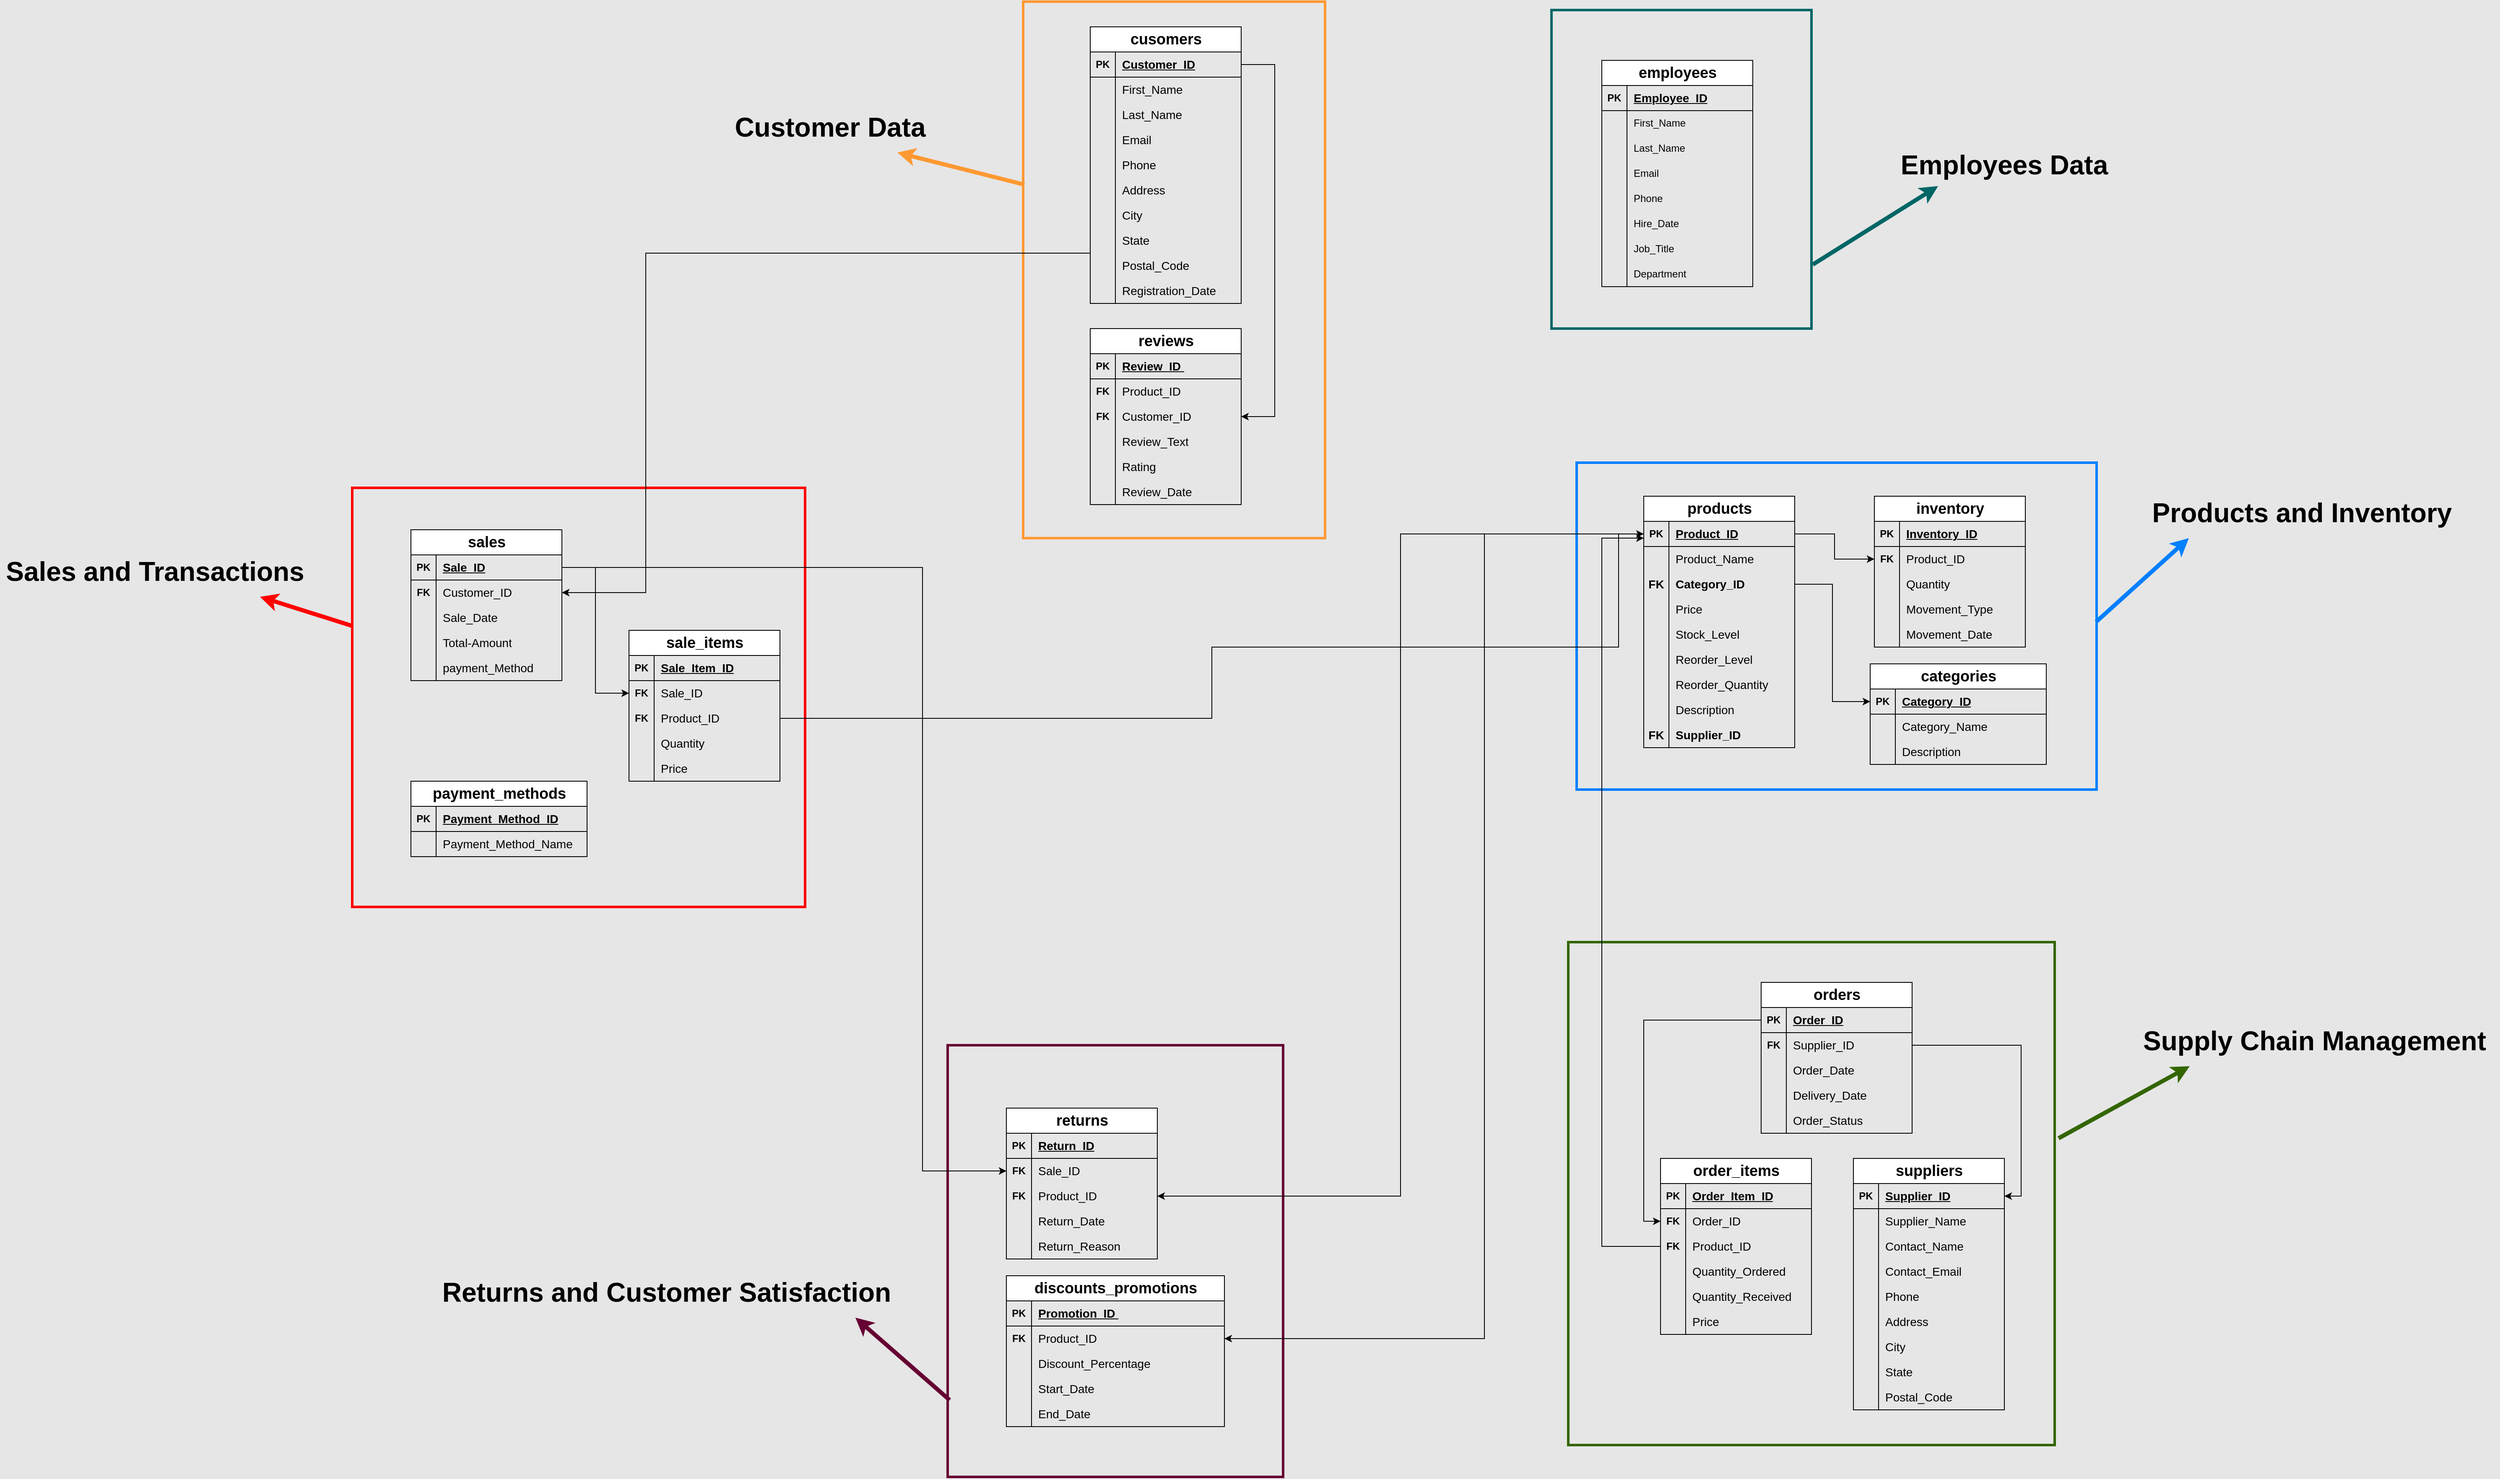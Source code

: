 <mxfile version="24.7.17">
  <diagram name="ERD" id="ktXUAIrYm6zdkXqxpdLs">
    <mxGraphModel dx="7656" dy="4456" grid="0" gridSize="10" guides="1" tooltips="1" connect="1" arrows="1" fold="1" page="1" pageScale="1" pageWidth="1920" pageHeight="1080" background="#E6E6E6" math="0" shadow="0">
      <root>
        <mxCell id="0" />
        <mxCell id="1" parent="0" />
        <mxCell id="QeNY8ndSwpnFifkPvS9Z-34" value="" style="rounded=0;whiteSpace=wrap;html=1;fillColor=none;strokeWidth=3;strokeColor=#006666;" parent="1" vertex="1">
          <mxGeometry x="300" y="-850" width="310" height="380" as="geometry" />
        </mxCell>
        <mxCell id="QeNY8ndSwpnFifkPvS9Z-31" value="" style="rounded=0;whiteSpace=wrap;html=1;fillColor=none;strokeColor=#660033;strokeWidth=3;" parent="1" vertex="1">
          <mxGeometry x="-420" y="385" width="400" height="515" as="geometry" />
        </mxCell>
        <mxCell id="QeNY8ndSwpnFifkPvS9Z-28" value="" style="rounded=0;whiteSpace=wrap;html=1;fillColor=none;strokeColor=#336600;strokeWidth=3;" parent="1" vertex="1">
          <mxGeometry x="320" y="262" width="580" height="600" as="geometry" />
        </mxCell>
        <mxCell id="QeNY8ndSwpnFifkPvS9Z-25" value="" style="rounded=0;whiteSpace=wrap;html=1;fillColor=none;strokeWidth=3;strokeColor=#007FFF;" parent="1" vertex="1">
          <mxGeometry x="330" y="-310" width="620" height="390" as="geometry" />
        </mxCell>
        <mxCell id="QeNY8ndSwpnFifkPvS9Z-22" value="" style="rounded=0;whiteSpace=wrap;html=1;fillColor=none;strokeWidth=3;strokeColor=#FF9933;" parent="1" vertex="1">
          <mxGeometry x="-330" y="-860" width="360" height="640" as="geometry" />
        </mxCell>
        <mxCell id="QeNY8ndSwpnFifkPvS9Z-16" value="" style="rounded=0;whiteSpace=wrap;html=1;fillColor=none;strokeColor=#FF0000;strokeWidth=3;" parent="1" vertex="1">
          <mxGeometry x="-1130" y="-280" width="540" height="500" as="geometry" />
        </mxCell>
        <mxCell id="5AujZ2W1Ms-mbblddFFd-36" value="&lt;font style=&quot;font-size: 18px;&quot;&gt;cusomers&lt;/font&gt;" style="shape=table;startSize=30;container=1;collapsible=1;childLayout=tableLayout;fixedRows=1;rowLines=0;fontStyle=1;align=center;resizeLast=1;html=1;labelBackgroundColor=none;rounded=0;" parent="1" vertex="1">
          <mxGeometry x="-250" y="-830" width="180" height="330" as="geometry" />
        </mxCell>
        <mxCell id="5AujZ2W1Ms-mbblddFFd-37" value="" style="shape=tableRow;horizontal=0;startSize=0;swimlaneHead=0;swimlaneBody=0;fillColor=none;collapsible=0;dropTarget=0;points=[[0,0.5],[1,0.5]];portConstraint=eastwest;top=0;left=0;right=0;bottom=1;labelBackgroundColor=none;rounded=0;" parent="5AujZ2W1Ms-mbblddFFd-36" vertex="1">
          <mxGeometry y="30" width="180" height="30" as="geometry" />
        </mxCell>
        <mxCell id="5AujZ2W1Ms-mbblddFFd-38" value="PK" style="shape=partialRectangle;connectable=0;fillColor=none;top=0;left=0;bottom=0;right=0;fontStyle=1;overflow=hidden;whiteSpace=wrap;html=1;labelBackgroundColor=none;rounded=0;" parent="5AujZ2W1Ms-mbblddFFd-37" vertex="1">
          <mxGeometry width="30" height="30" as="geometry">
            <mxRectangle width="30" height="30" as="alternateBounds" />
          </mxGeometry>
        </mxCell>
        <mxCell id="5AujZ2W1Ms-mbblddFFd-39" value="&lt;font style=&quot;font-size: 14px;&quot;&gt;Customer_ID&lt;/font&gt;" style="shape=partialRectangle;connectable=0;fillColor=none;top=0;left=0;bottom=0;right=0;align=left;spacingLeft=6;fontStyle=5;overflow=hidden;whiteSpace=wrap;html=1;labelBackgroundColor=none;rounded=0;" parent="5AujZ2W1Ms-mbblddFFd-37" vertex="1">
          <mxGeometry x="30" width="150" height="30" as="geometry">
            <mxRectangle width="150" height="30" as="alternateBounds" />
          </mxGeometry>
        </mxCell>
        <mxCell id="5AujZ2W1Ms-mbblddFFd-40" value="" style="shape=tableRow;horizontal=0;startSize=0;swimlaneHead=0;swimlaneBody=0;fillColor=none;collapsible=0;dropTarget=0;points=[[0,0.5],[1,0.5]];portConstraint=eastwest;top=0;left=0;right=0;bottom=0;labelBackgroundColor=none;rounded=0;" parent="5AujZ2W1Ms-mbblddFFd-36" vertex="1">
          <mxGeometry y="60" width="180" height="30" as="geometry" />
        </mxCell>
        <mxCell id="5AujZ2W1Ms-mbblddFFd-41" value="" style="shape=partialRectangle;connectable=0;fillColor=none;top=0;left=0;bottom=0;right=0;editable=1;overflow=hidden;whiteSpace=wrap;html=1;labelBackgroundColor=none;rounded=0;" parent="5AujZ2W1Ms-mbblddFFd-40" vertex="1">
          <mxGeometry width="30" height="30" as="geometry">
            <mxRectangle width="30" height="30" as="alternateBounds" />
          </mxGeometry>
        </mxCell>
        <mxCell id="5AujZ2W1Ms-mbblddFFd-42" value="&lt;font style=&quot;font-size: 14px;&quot;&gt;First_Name&lt;/font&gt;" style="shape=partialRectangle;connectable=0;fillColor=none;top=0;left=0;bottom=0;right=0;align=left;spacingLeft=6;overflow=hidden;whiteSpace=wrap;html=1;labelBackgroundColor=none;rounded=0;" parent="5AujZ2W1Ms-mbblddFFd-40" vertex="1">
          <mxGeometry x="30" width="150" height="30" as="geometry">
            <mxRectangle width="150" height="30" as="alternateBounds" />
          </mxGeometry>
        </mxCell>
        <mxCell id="5AujZ2W1Ms-mbblddFFd-43" value="" style="shape=tableRow;horizontal=0;startSize=0;swimlaneHead=0;swimlaneBody=0;fillColor=none;collapsible=0;dropTarget=0;points=[[0,0.5],[1,0.5]];portConstraint=eastwest;top=0;left=0;right=0;bottom=0;labelBackgroundColor=none;rounded=0;" parent="5AujZ2W1Ms-mbblddFFd-36" vertex="1">
          <mxGeometry y="90" width="180" height="30" as="geometry" />
        </mxCell>
        <mxCell id="5AujZ2W1Ms-mbblddFFd-44" value="" style="shape=partialRectangle;connectable=0;fillColor=none;top=0;left=0;bottom=0;right=0;editable=1;overflow=hidden;whiteSpace=wrap;html=1;labelBackgroundColor=none;rounded=0;" parent="5AujZ2W1Ms-mbblddFFd-43" vertex="1">
          <mxGeometry width="30" height="30" as="geometry">
            <mxRectangle width="30" height="30" as="alternateBounds" />
          </mxGeometry>
        </mxCell>
        <mxCell id="5AujZ2W1Ms-mbblddFFd-45" value="&lt;font style=&quot;font-size: 14px;&quot;&gt;Last_Name&lt;/font&gt;" style="shape=partialRectangle;connectable=0;fillColor=none;top=0;left=0;bottom=0;right=0;align=left;spacingLeft=6;overflow=hidden;whiteSpace=wrap;html=1;labelBackgroundColor=none;rounded=0;" parent="5AujZ2W1Ms-mbblddFFd-43" vertex="1">
          <mxGeometry x="30" width="150" height="30" as="geometry">
            <mxRectangle width="150" height="30" as="alternateBounds" />
          </mxGeometry>
        </mxCell>
        <mxCell id="5AujZ2W1Ms-mbblddFFd-46" value="" style="shape=tableRow;horizontal=0;startSize=0;swimlaneHead=0;swimlaneBody=0;fillColor=none;collapsible=0;dropTarget=0;points=[[0,0.5],[1,0.5]];portConstraint=eastwest;top=0;left=0;right=0;bottom=0;labelBackgroundColor=none;rounded=0;" parent="5AujZ2W1Ms-mbblddFFd-36" vertex="1">
          <mxGeometry y="120" width="180" height="30" as="geometry" />
        </mxCell>
        <mxCell id="5AujZ2W1Ms-mbblddFFd-47" value="" style="shape=partialRectangle;connectable=0;fillColor=none;top=0;left=0;bottom=0;right=0;editable=1;overflow=hidden;whiteSpace=wrap;html=1;labelBackgroundColor=none;rounded=0;" parent="5AujZ2W1Ms-mbblddFFd-46" vertex="1">
          <mxGeometry width="30" height="30" as="geometry">
            <mxRectangle width="30" height="30" as="alternateBounds" />
          </mxGeometry>
        </mxCell>
        <mxCell id="5AujZ2W1Ms-mbblddFFd-48" value="&lt;font style=&quot;font-size: 14px;&quot;&gt;Email&lt;/font&gt;" style="shape=partialRectangle;connectable=0;fillColor=none;top=0;left=0;bottom=0;right=0;align=left;spacingLeft=6;overflow=hidden;whiteSpace=wrap;html=1;labelBackgroundColor=none;rounded=0;" parent="5AujZ2W1Ms-mbblddFFd-46" vertex="1">
          <mxGeometry x="30" width="150" height="30" as="geometry">
            <mxRectangle width="150" height="30" as="alternateBounds" />
          </mxGeometry>
        </mxCell>
        <mxCell id="5AujZ2W1Ms-mbblddFFd-52" value="" style="shape=tableRow;horizontal=0;startSize=0;swimlaneHead=0;swimlaneBody=0;fillColor=none;collapsible=0;dropTarget=0;points=[[0,0.5],[1,0.5]];portConstraint=eastwest;top=0;left=0;right=0;bottom=0;labelBackgroundColor=none;rounded=0;" parent="5AujZ2W1Ms-mbblddFFd-36" vertex="1">
          <mxGeometry y="150" width="180" height="30" as="geometry" />
        </mxCell>
        <mxCell id="5AujZ2W1Ms-mbblddFFd-53" value="" style="shape=partialRectangle;connectable=0;fillColor=none;top=0;left=0;bottom=0;right=0;editable=1;overflow=hidden;whiteSpace=wrap;html=1;labelBackgroundColor=none;rounded=0;" parent="5AujZ2W1Ms-mbblddFFd-52" vertex="1">
          <mxGeometry width="30" height="30" as="geometry">
            <mxRectangle width="30" height="30" as="alternateBounds" />
          </mxGeometry>
        </mxCell>
        <mxCell id="5AujZ2W1Ms-mbblddFFd-54" value="&lt;font style=&quot;font-size: 14px;&quot;&gt;Phone&lt;/font&gt;" style="shape=partialRectangle;connectable=0;fillColor=none;top=0;left=0;bottom=0;right=0;align=left;spacingLeft=6;overflow=hidden;whiteSpace=wrap;html=1;labelBackgroundColor=none;rounded=0;" parent="5AujZ2W1Ms-mbblddFFd-52" vertex="1">
          <mxGeometry x="30" width="150" height="30" as="geometry">
            <mxRectangle width="150" height="30" as="alternateBounds" />
          </mxGeometry>
        </mxCell>
        <mxCell id="5AujZ2W1Ms-mbblddFFd-55" value="" style="shape=tableRow;horizontal=0;startSize=0;swimlaneHead=0;swimlaneBody=0;fillColor=none;collapsible=0;dropTarget=0;points=[[0,0.5],[1,0.5]];portConstraint=eastwest;top=0;left=0;right=0;bottom=0;labelBackgroundColor=none;rounded=0;" parent="5AujZ2W1Ms-mbblddFFd-36" vertex="1">
          <mxGeometry y="180" width="180" height="30" as="geometry" />
        </mxCell>
        <mxCell id="5AujZ2W1Ms-mbblddFFd-56" value="" style="shape=partialRectangle;connectable=0;fillColor=none;top=0;left=0;bottom=0;right=0;editable=1;overflow=hidden;whiteSpace=wrap;html=1;labelBackgroundColor=none;rounded=0;" parent="5AujZ2W1Ms-mbblddFFd-55" vertex="1">
          <mxGeometry width="30" height="30" as="geometry">
            <mxRectangle width="30" height="30" as="alternateBounds" />
          </mxGeometry>
        </mxCell>
        <mxCell id="5AujZ2W1Ms-mbblddFFd-57" value="&lt;font style=&quot;font-size: 14px;&quot;&gt;Address&lt;/font&gt;" style="shape=partialRectangle;connectable=0;fillColor=none;top=0;left=0;bottom=0;right=0;align=left;spacingLeft=6;overflow=hidden;whiteSpace=wrap;html=1;labelBackgroundColor=none;rounded=0;" parent="5AujZ2W1Ms-mbblddFFd-55" vertex="1">
          <mxGeometry x="30" width="150" height="30" as="geometry">
            <mxRectangle width="150" height="30" as="alternateBounds" />
          </mxGeometry>
        </mxCell>
        <mxCell id="5AujZ2W1Ms-mbblddFFd-58" value="" style="shape=tableRow;horizontal=0;startSize=0;swimlaneHead=0;swimlaneBody=0;fillColor=none;collapsible=0;dropTarget=0;points=[[0,0.5],[1,0.5]];portConstraint=eastwest;top=0;left=0;right=0;bottom=0;labelBackgroundColor=none;rounded=0;" parent="5AujZ2W1Ms-mbblddFFd-36" vertex="1">
          <mxGeometry y="210" width="180" height="30" as="geometry" />
        </mxCell>
        <mxCell id="5AujZ2W1Ms-mbblddFFd-59" value="" style="shape=partialRectangle;connectable=0;fillColor=none;top=0;left=0;bottom=0;right=0;editable=1;overflow=hidden;whiteSpace=wrap;html=1;labelBackgroundColor=none;rounded=0;" parent="5AujZ2W1Ms-mbblddFFd-58" vertex="1">
          <mxGeometry width="30" height="30" as="geometry">
            <mxRectangle width="30" height="30" as="alternateBounds" />
          </mxGeometry>
        </mxCell>
        <mxCell id="5AujZ2W1Ms-mbblddFFd-60" value="&lt;font style=&quot;font-size: 14px;&quot;&gt;City&lt;/font&gt;" style="shape=partialRectangle;connectable=0;fillColor=none;top=0;left=0;bottom=0;right=0;align=left;spacingLeft=6;overflow=hidden;whiteSpace=wrap;html=1;labelBackgroundColor=none;rounded=0;" parent="5AujZ2W1Ms-mbblddFFd-58" vertex="1">
          <mxGeometry x="30" width="150" height="30" as="geometry">
            <mxRectangle width="150" height="30" as="alternateBounds" />
          </mxGeometry>
        </mxCell>
        <mxCell id="5AujZ2W1Ms-mbblddFFd-61" value="" style="shape=tableRow;horizontal=0;startSize=0;swimlaneHead=0;swimlaneBody=0;fillColor=none;collapsible=0;dropTarget=0;points=[[0,0.5],[1,0.5]];portConstraint=eastwest;top=0;left=0;right=0;bottom=0;labelBackgroundColor=none;rounded=0;" parent="5AujZ2W1Ms-mbblddFFd-36" vertex="1">
          <mxGeometry y="240" width="180" height="30" as="geometry" />
        </mxCell>
        <mxCell id="5AujZ2W1Ms-mbblddFFd-62" value="" style="shape=partialRectangle;connectable=0;fillColor=none;top=0;left=0;bottom=0;right=0;editable=1;overflow=hidden;whiteSpace=wrap;html=1;labelBackgroundColor=none;rounded=0;" parent="5AujZ2W1Ms-mbblddFFd-61" vertex="1">
          <mxGeometry width="30" height="30" as="geometry">
            <mxRectangle width="30" height="30" as="alternateBounds" />
          </mxGeometry>
        </mxCell>
        <mxCell id="5AujZ2W1Ms-mbblddFFd-63" value="&lt;font style=&quot;font-size: 14px;&quot;&gt;State&lt;/font&gt;" style="shape=partialRectangle;connectable=0;fillColor=none;top=0;left=0;bottom=0;right=0;align=left;spacingLeft=6;overflow=hidden;whiteSpace=wrap;html=1;labelBackgroundColor=none;rounded=0;" parent="5AujZ2W1Ms-mbblddFFd-61" vertex="1">
          <mxGeometry x="30" width="150" height="30" as="geometry">
            <mxRectangle width="150" height="30" as="alternateBounds" />
          </mxGeometry>
        </mxCell>
        <mxCell id="5AujZ2W1Ms-mbblddFFd-64" value="" style="shape=tableRow;horizontal=0;startSize=0;swimlaneHead=0;swimlaneBody=0;fillColor=none;collapsible=0;dropTarget=0;points=[[0,0.5],[1,0.5]];portConstraint=eastwest;top=0;left=0;right=0;bottom=0;labelBackgroundColor=none;rounded=0;" parent="5AujZ2W1Ms-mbblddFFd-36" vertex="1">
          <mxGeometry y="270" width="180" height="30" as="geometry" />
        </mxCell>
        <mxCell id="5AujZ2W1Ms-mbblddFFd-65" value="" style="shape=partialRectangle;connectable=0;fillColor=none;top=0;left=0;bottom=0;right=0;editable=1;overflow=hidden;whiteSpace=wrap;html=1;labelBackgroundColor=none;rounded=0;" parent="5AujZ2W1Ms-mbblddFFd-64" vertex="1">
          <mxGeometry width="30" height="30" as="geometry">
            <mxRectangle width="30" height="30" as="alternateBounds" />
          </mxGeometry>
        </mxCell>
        <mxCell id="5AujZ2W1Ms-mbblddFFd-66" value="&lt;font style=&quot;font-size: 14px;&quot;&gt;Postal_Code&lt;/font&gt;" style="shape=partialRectangle;connectable=0;fillColor=none;top=0;left=0;bottom=0;right=0;align=left;spacingLeft=6;overflow=hidden;whiteSpace=wrap;html=1;labelBackgroundColor=none;rounded=0;" parent="5AujZ2W1Ms-mbblddFFd-64" vertex="1">
          <mxGeometry x="30" width="150" height="30" as="geometry">
            <mxRectangle width="150" height="30" as="alternateBounds" />
          </mxGeometry>
        </mxCell>
        <mxCell id="5AujZ2W1Ms-mbblddFFd-67" value="" style="shape=tableRow;horizontal=0;startSize=0;swimlaneHead=0;swimlaneBody=0;fillColor=none;collapsible=0;dropTarget=0;points=[[0,0.5],[1,0.5]];portConstraint=eastwest;top=0;left=0;right=0;bottom=0;labelBackgroundColor=none;rounded=0;" parent="5AujZ2W1Ms-mbblddFFd-36" vertex="1">
          <mxGeometry y="300" width="180" height="30" as="geometry" />
        </mxCell>
        <mxCell id="5AujZ2W1Ms-mbblddFFd-68" value="" style="shape=partialRectangle;connectable=0;fillColor=none;top=0;left=0;bottom=0;right=0;editable=1;overflow=hidden;whiteSpace=wrap;html=1;labelBackgroundColor=none;rounded=0;" parent="5AujZ2W1Ms-mbblddFFd-67" vertex="1">
          <mxGeometry width="30" height="30" as="geometry">
            <mxRectangle width="30" height="30" as="alternateBounds" />
          </mxGeometry>
        </mxCell>
        <mxCell id="5AujZ2W1Ms-mbblddFFd-69" value="&lt;font style=&quot;font-size: 14px;&quot;&gt;Registration_Date &lt;/font&gt;" style="shape=partialRectangle;connectable=0;fillColor=none;top=0;left=0;bottom=0;right=0;align=left;spacingLeft=6;overflow=hidden;whiteSpace=wrap;html=1;labelBackgroundColor=none;rounded=0;" parent="5AujZ2W1Ms-mbblddFFd-67" vertex="1">
          <mxGeometry x="30" width="150" height="30" as="geometry">
            <mxRectangle width="150" height="30" as="alternateBounds" />
          </mxGeometry>
        </mxCell>
        <mxCell id="5AujZ2W1Ms-mbblddFFd-70" value="&lt;font style=&quot;font-size: 18px;&quot;&gt;p&lt;/font&gt;&lt;span style=&quot;font-size: 18px; background-color: initial;&quot;&gt;roducts&lt;/span&gt;" style="shape=table;startSize=30;container=1;collapsible=1;childLayout=tableLayout;fixedRows=1;rowLines=0;fontStyle=1;align=center;resizeLast=1;html=1;labelBackgroundColor=none;rounded=0;" parent="1" vertex="1">
          <mxGeometry x="410" y="-270" width="180" height="300" as="geometry" />
        </mxCell>
        <mxCell id="5AujZ2W1Ms-mbblddFFd-71" value="" style="shape=tableRow;horizontal=0;startSize=0;swimlaneHead=0;swimlaneBody=0;fillColor=none;collapsible=0;dropTarget=0;points=[[0,0.5],[1,0.5]];portConstraint=eastwest;top=0;left=0;right=0;bottom=1;labelBackgroundColor=none;rounded=0;" parent="5AujZ2W1Ms-mbblddFFd-70" vertex="1">
          <mxGeometry y="30" width="180" height="30" as="geometry" />
        </mxCell>
        <mxCell id="5AujZ2W1Ms-mbblddFFd-72" value="PK" style="shape=partialRectangle;connectable=0;fillColor=none;top=0;left=0;bottom=0;right=0;fontStyle=1;overflow=hidden;whiteSpace=wrap;html=1;labelBackgroundColor=none;rounded=0;" parent="5AujZ2W1Ms-mbblddFFd-71" vertex="1">
          <mxGeometry width="30" height="30" as="geometry">
            <mxRectangle width="30" height="30" as="alternateBounds" />
          </mxGeometry>
        </mxCell>
        <mxCell id="5AujZ2W1Ms-mbblddFFd-73" value="&lt;font style=&quot;font-size: 14px;&quot;&gt;Product_ID&lt;/font&gt;" style="shape=partialRectangle;connectable=0;fillColor=none;top=0;left=0;bottom=0;right=0;align=left;spacingLeft=6;fontStyle=5;overflow=hidden;whiteSpace=wrap;html=1;labelBackgroundColor=none;rounded=0;" parent="5AujZ2W1Ms-mbblddFFd-71" vertex="1">
          <mxGeometry x="30" width="150" height="30" as="geometry">
            <mxRectangle width="150" height="30" as="alternateBounds" />
          </mxGeometry>
        </mxCell>
        <mxCell id="5AujZ2W1Ms-mbblddFFd-74" value="" style="shape=tableRow;horizontal=0;startSize=0;swimlaneHead=0;swimlaneBody=0;fillColor=none;collapsible=0;dropTarget=0;points=[[0,0.5],[1,0.5]];portConstraint=eastwest;top=0;left=0;right=0;bottom=0;labelBackgroundColor=none;rounded=0;" parent="5AujZ2W1Ms-mbblddFFd-70" vertex="1">
          <mxGeometry y="60" width="180" height="30" as="geometry" />
        </mxCell>
        <mxCell id="5AujZ2W1Ms-mbblddFFd-75" value="" style="shape=partialRectangle;connectable=0;fillColor=none;top=0;left=0;bottom=0;right=0;editable=1;overflow=hidden;whiteSpace=wrap;html=1;labelBackgroundColor=none;rounded=0;" parent="5AujZ2W1Ms-mbblddFFd-74" vertex="1">
          <mxGeometry width="30" height="30" as="geometry">
            <mxRectangle width="30" height="30" as="alternateBounds" />
          </mxGeometry>
        </mxCell>
        <mxCell id="5AujZ2W1Ms-mbblddFFd-76" value="&lt;font style=&quot;font-size: 14px;&quot;&gt;Product_Name&lt;/font&gt;" style="shape=partialRectangle;connectable=0;fillColor=none;top=0;left=0;bottom=0;right=0;align=left;spacingLeft=6;overflow=hidden;whiteSpace=wrap;html=1;labelBackgroundColor=none;rounded=0;" parent="5AujZ2W1Ms-mbblddFFd-74" vertex="1">
          <mxGeometry x="30" width="150" height="30" as="geometry">
            <mxRectangle width="150" height="30" as="alternateBounds" />
          </mxGeometry>
        </mxCell>
        <mxCell id="5AujZ2W1Ms-mbblddFFd-102" value="" style="shape=tableRow;horizontal=0;startSize=0;swimlaneHead=0;swimlaneBody=0;fillColor=none;collapsible=0;dropTarget=0;points=[[0,0.5],[1,0.5]];portConstraint=eastwest;top=0;left=0;right=0;bottom=0;labelBackgroundColor=none;rounded=0;" parent="5AujZ2W1Ms-mbblddFFd-70" vertex="1">
          <mxGeometry y="90" width="180" height="30" as="geometry" />
        </mxCell>
        <mxCell id="5AujZ2W1Ms-mbblddFFd-103" value="&lt;font style=&quot;font-size: 14px;&quot;&gt;FK&lt;/font&gt;" style="shape=partialRectangle;connectable=0;fillColor=none;top=0;left=0;bottom=0;right=0;fontStyle=1;overflow=hidden;whiteSpace=wrap;html=1;labelBackgroundColor=none;rounded=0;" parent="5AujZ2W1Ms-mbblddFFd-102" vertex="1">
          <mxGeometry width="30" height="30" as="geometry">
            <mxRectangle width="30" height="30" as="alternateBounds" />
          </mxGeometry>
        </mxCell>
        <mxCell id="5AujZ2W1Ms-mbblddFFd-104" value="&lt;font style=&quot;font-size: 14px;&quot;&gt;Category_ID &lt;/font&gt;" style="shape=partialRectangle;connectable=0;fillColor=none;top=0;left=0;bottom=0;right=0;align=left;spacingLeft=6;fontStyle=1;overflow=hidden;whiteSpace=wrap;html=1;labelBackgroundColor=none;rounded=0;" parent="5AujZ2W1Ms-mbblddFFd-102" vertex="1">
          <mxGeometry x="30" width="150" height="30" as="geometry">
            <mxRectangle width="150" height="30" as="alternateBounds" />
          </mxGeometry>
        </mxCell>
        <mxCell id="5AujZ2W1Ms-mbblddFFd-83" value="" style="shape=tableRow;horizontal=0;startSize=0;swimlaneHead=0;swimlaneBody=0;fillColor=none;collapsible=0;dropTarget=0;points=[[0,0.5],[1,0.5]];portConstraint=eastwest;top=0;left=0;right=0;bottom=0;labelBackgroundColor=none;rounded=0;" parent="5AujZ2W1Ms-mbblddFFd-70" vertex="1">
          <mxGeometry y="120" width="180" height="30" as="geometry" />
        </mxCell>
        <mxCell id="5AujZ2W1Ms-mbblddFFd-84" value="" style="shape=partialRectangle;connectable=0;fillColor=none;top=0;left=0;bottom=0;right=0;editable=1;overflow=hidden;whiteSpace=wrap;html=1;labelBackgroundColor=none;rounded=0;" parent="5AujZ2W1Ms-mbblddFFd-83" vertex="1">
          <mxGeometry width="30" height="30" as="geometry">
            <mxRectangle width="30" height="30" as="alternateBounds" />
          </mxGeometry>
        </mxCell>
        <mxCell id="5AujZ2W1Ms-mbblddFFd-85" value="&lt;font style=&quot;font-size: 14px;&quot;&gt;Price&lt;/font&gt;" style="shape=partialRectangle;connectable=0;fillColor=none;top=0;left=0;bottom=0;right=0;align=left;spacingLeft=6;overflow=hidden;whiteSpace=wrap;html=1;labelBackgroundColor=none;rounded=0;" parent="5AujZ2W1Ms-mbblddFFd-83" vertex="1">
          <mxGeometry x="30" width="150" height="30" as="geometry">
            <mxRectangle width="150" height="30" as="alternateBounds" />
          </mxGeometry>
        </mxCell>
        <mxCell id="5AujZ2W1Ms-mbblddFFd-86" value="" style="shape=tableRow;horizontal=0;startSize=0;swimlaneHead=0;swimlaneBody=0;fillColor=none;collapsible=0;dropTarget=0;points=[[0,0.5],[1,0.5]];portConstraint=eastwest;top=0;left=0;right=0;bottom=0;labelBackgroundColor=none;rounded=0;" parent="5AujZ2W1Ms-mbblddFFd-70" vertex="1">
          <mxGeometry y="150" width="180" height="30" as="geometry" />
        </mxCell>
        <mxCell id="5AujZ2W1Ms-mbblddFFd-87" value="" style="shape=partialRectangle;connectable=0;fillColor=none;top=0;left=0;bottom=0;right=0;editable=1;overflow=hidden;whiteSpace=wrap;html=1;labelBackgroundColor=none;rounded=0;" parent="5AujZ2W1Ms-mbblddFFd-86" vertex="1">
          <mxGeometry width="30" height="30" as="geometry">
            <mxRectangle width="30" height="30" as="alternateBounds" />
          </mxGeometry>
        </mxCell>
        <mxCell id="5AujZ2W1Ms-mbblddFFd-88" value="&lt;font style=&quot;font-size: 14px;&quot;&gt;Stock_Level &lt;/font&gt;" style="shape=partialRectangle;connectable=0;fillColor=none;top=0;left=0;bottom=0;right=0;align=left;spacingLeft=6;overflow=hidden;whiteSpace=wrap;html=1;labelBackgroundColor=none;rounded=0;" parent="5AujZ2W1Ms-mbblddFFd-86" vertex="1">
          <mxGeometry x="30" width="150" height="30" as="geometry">
            <mxRectangle width="150" height="30" as="alternateBounds" />
          </mxGeometry>
        </mxCell>
        <mxCell id="5AujZ2W1Ms-mbblddFFd-89" value="" style="shape=tableRow;horizontal=0;startSize=0;swimlaneHead=0;swimlaneBody=0;fillColor=none;collapsible=0;dropTarget=0;points=[[0,0.5],[1,0.5]];portConstraint=eastwest;top=0;left=0;right=0;bottom=0;labelBackgroundColor=none;rounded=0;" parent="5AujZ2W1Ms-mbblddFFd-70" vertex="1">
          <mxGeometry y="180" width="180" height="30" as="geometry" />
        </mxCell>
        <mxCell id="5AujZ2W1Ms-mbblddFFd-90" value="" style="shape=partialRectangle;connectable=0;fillColor=none;top=0;left=0;bottom=0;right=0;editable=1;overflow=hidden;whiteSpace=wrap;html=1;labelBackgroundColor=none;rounded=0;" parent="5AujZ2W1Ms-mbblddFFd-89" vertex="1">
          <mxGeometry width="30" height="30" as="geometry">
            <mxRectangle width="30" height="30" as="alternateBounds" />
          </mxGeometry>
        </mxCell>
        <mxCell id="5AujZ2W1Ms-mbblddFFd-91" value="&lt;font style=&quot;font-size: 14px;&quot;&gt;Reorder_Level &lt;/font&gt;" style="shape=partialRectangle;connectable=0;fillColor=none;top=0;left=0;bottom=0;right=0;align=left;spacingLeft=6;overflow=hidden;whiteSpace=wrap;html=1;labelBackgroundColor=none;rounded=0;" parent="5AujZ2W1Ms-mbblddFFd-89" vertex="1">
          <mxGeometry x="30" width="150" height="30" as="geometry">
            <mxRectangle width="150" height="30" as="alternateBounds" />
          </mxGeometry>
        </mxCell>
        <mxCell id="5AujZ2W1Ms-mbblddFFd-92" value="" style="shape=tableRow;horizontal=0;startSize=0;swimlaneHead=0;swimlaneBody=0;fillColor=none;collapsible=0;dropTarget=0;points=[[0,0.5],[1,0.5]];portConstraint=eastwest;top=0;left=0;right=0;bottom=0;labelBackgroundColor=none;rounded=0;" parent="5AujZ2W1Ms-mbblddFFd-70" vertex="1">
          <mxGeometry y="210" width="180" height="30" as="geometry" />
        </mxCell>
        <mxCell id="5AujZ2W1Ms-mbblddFFd-93" value="" style="shape=partialRectangle;connectable=0;fillColor=none;top=0;left=0;bottom=0;right=0;editable=1;overflow=hidden;whiteSpace=wrap;html=1;labelBackgroundColor=none;rounded=0;" parent="5AujZ2W1Ms-mbblddFFd-92" vertex="1">
          <mxGeometry width="30" height="30" as="geometry">
            <mxRectangle width="30" height="30" as="alternateBounds" />
          </mxGeometry>
        </mxCell>
        <mxCell id="5AujZ2W1Ms-mbblddFFd-94" value="&lt;font style=&quot;font-size: 14px;&quot;&gt;Reorder_Quantity &lt;/font&gt;" style="shape=partialRectangle;connectable=0;fillColor=none;top=0;left=0;bottom=0;right=0;align=left;spacingLeft=6;overflow=hidden;whiteSpace=wrap;html=1;labelBackgroundColor=none;rounded=0;" parent="5AujZ2W1Ms-mbblddFFd-92" vertex="1">
          <mxGeometry x="30" width="150" height="30" as="geometry">
            <mxRectangle width="150" height="30" as="alternateBounds" />
          </mxGeometry>
        </mxCell>
        <mxCell id="5AujZ2W1Ms-mbblddFFd-95" value="" style="shape=tableRow;horizontal=0;startSize=0;swimlaneHead=0;swimlaneBody=0;fillColor=none;collapsible=0;dropTarget=0;points=[[0,0.5],[1,0.5]];portConstraint=eastwest;top=0;left=0;right=0;bottom=0;labelBackgroundColor=none;rounded=0;" parent="5AujZ2W1Ms-mbblddFFd-70" vertex="1">
          <mxGeometry y="240" width="180" height="30" as="geometry" />
        </mxCell>
        <mxCell id="5AujZ2W1Ms-mbblddFFd-96" value="" style="shape=partialRectangle;connectable=0;fillColor=none;top=0;left=0;bottom=0;right=0;editable=1;overflow=hidden;whiteSpace=wrap;html=1;labelBackgroundColor=none;rounded=0;" parent="5AujZ2W1Ms-mbblddFFd-95" vertex="1">
          <mxGeometry width="30" height="30" as="geometry">
            <mxRectangle width="30" height="30" as="alternateBounds" />
          </mxGeometry>
        </mxCell>
        <mxCell id="5AujZ2W1Ms-mbblddFFd-97" value="&lt;font style=&quot;font-size: 14px;&quot;&gt;Description &lt;/font&gt;" style="shape=partialRectangle;connectable=0;fillColor=none;top=0;left=0;bottom=0;right=0;align=left;spacingLeft=6;overflow=hidden;whiteSpace=wrap;html=1;labelBackgroundColor=none;rounded=0;" parent="5AujZ2W1Ms-mbblddFFd-95" vertex="1">
          <mxGeometry x="30" width="150" height="30" as="geometry">
            <mxRectangle width="150" height="30" as="alternateBounds" />
          </mxGeometry>
        </mxCell>
        <mxCell id="5AujZ2W1Ms-mbblddFFd-105" value="" style="shape=tableRow;horizontal=0;startSize=0;swimlaneHead=0;swimlaneBody=0;fillColor=none;collapsible=0;dropTarget=0;points=[[0,0.5],[1,0.5]];portConstraint=eastwest;top=0;left=0;right=0;bottom=0;labelBackgroundColor=none;rounded=0;" parent="5AujZ2W1Ms-mbblddFFd-70" vertex="1">
          <mxGeometry y="270" width="180" height="30" as="geometry" />
        </mxCell>
        <mxCell id="5AujZ2W1Ms-mbblddFFd-106" value="&lt;font style=&quot;font-size: 14px;&quot;&gt;FK&lt;/font&gt;" style="shape=partialRectangle;connectable=0;fillColor=none;top=0;left=0;bottom=0;right=0;fontStyle=1;overflow=hidden;whiteSpace=wrap;html=1;labelBackgroundColor=none;rounded=0;" parent="5AujZ2W1Ms-mbblddFFd-105" vertex="1">
          <mxGeometry width="30" height="30" as="geometry">
            <mxRectangle width="30" height="30" as="alternateBounds" />
          </mxGeometry>
        </mxCell>
        <mxCell id="5AujZ2W1Ms-mbblddFFd-107" value="&lt;font style=&quot;font-size: 14px;&quot;&gt;Supplier_ID  &lt;/font&gt;" style="shape=partialRectangle;connectable=0;fillColor=none;top=0;left=0;bottom=0;right=0;align=left;spacingLeft=6;fontStyle=1;overflow=hidden;whiteSpace=wrap;html=1;labelBackgroundColor=none;rounded=0;" parent="5AujZ2W1Ms-mbblddFFd-105" vertex="1">
          <mxGeometry x="30" width="150" height="30" as="geometry">
            <mxRectangle width="150" height="30" as="alternateBounds" />
          </mxGeometry>
        </mxCell>
        <mxCell id="5AujZ2W1Ms-mbblddFFd-108" value="&lt;font style=&quot;font-size: 18px;&quot;&gt;categories &lt;/font&gt;" style="shape=table;startSize=30;container=1;collapsible=1;childLayout=tableLayout;fixedRows=1;rowLines=0;fontStyle=1;align=center;resizeLast=1;html=1;labelBackgroundColor=none;rounded=0;" parent="1" vertex="1">
          <mxGeometry x="680" y="-70" width="210" height="120" as="geometry" />
        </mxCell>
        <mxCell id="5AujZ2W1Ms-mbblddFFd-109" value="" style="shape=tableRow;horizontal=0;startSize=0;swimlaneHead=0;swimlaneBody=0;fillColor=none;collapsible=0;dropTarget=0;points=[[0,0.5],[1,0.5]];portConstraint=eastwest;top=0;left=0;right=0;bottom=1;labelBackgroundColor=none;rounded=0;" parent="5AujZ2W1Ms-mbblddFFd-108" vertex="1">
          <mxGeometry y="30" width="210" height="30" as="geometry" />
        </mxCell>
        <mxCell id="5AujZ2W1Ms-mbblddFFd-110" value="PK" style="shape=partialRectangle;connectable=0;fillColor=none;top=0;left=0;bottom=0;right=0;fontStyle=1;overflow=hidden;whiteSpace=wrap;html=1;labelBackgroundColor=none;rounded=0;" parent="5AujZ2W1Ms-mbblddFFd-109" vertex="1">
          <mxGeometry width="30" height="30" as="geometry">
            <mxRectangle width="30" height="30" as="alternateBounds" />
          </mxGeometry>
        </mxCell>
        <mxCell id="5AujZ2W1Ms-mbblddFFd-111" value="&lt;font style=&quot;font-size: 14px;&quot;&gt;Category_ID &lt;/font&gt;" style="shape=partialRectangle;connectable=0;fillColor=none;top=0;left=0;bottom=0;right=0;align=left;spacingLeft=6;fontStyle=5;overflow=hidden;whiteSpace=wrap;html=1;labelBackgroundColor=none;rounded=0;" parent="5AujZ2W1Ms-mbblddFFd-109" vertex="1">
          <mxGeometry x="30" width="180" height="30" as="geometry">
            <mxRectangle width="180" height="30" as="alternateBounds" />
          </mxGeometry>
        </mxCell>
        <mxCell id="5AujZ2W1Ms-mbblddFFd-112" value="" style="shape=tableRow;horizontal=0;startSize=0;swimlaneHead=0;swimlaneBody=0;fillColor=none;collapsible=0;dropTarget=0;points=[[0,0.5],[1,0.5]];portConstraint=eastwest;top=0;left=0;right=0;bottom=0;labelBackgroundColor=none;rounded=0;" parent="5AujZ2W1Ms-mbblddFFd-108" vertex="1">
          <mxGeometry y="60" width="210" height="30" as="geometry" />
        </mxCell>
        <mxCell id="5AujZ2W1Ms-mbblddFFd-113" value="" style="shape=partialRectangle;connectable=0;fillColor=none;top=0;left=0;bottom=0;right=0;editable=1;overflow=hidden;whiteSpace=wrap;html=1;labelBackgroundColor=none;rounded=0;" parent="5AujZ2W1Ms-mbblddFFd-112" vertex="1">
          <mxGeometry width="30" height="30" as="geometry">
            <mxRectangle width="30" height="30" as="alternateBounds" />
          </mxGeometry>
        </mxCell>
        <mxCell id="5AujZ2W1Ms-mbblddFFd-114" value="&lt;font style=&quot;font-size: 14px;&quot;&gt;Category_Name &lt;/font&gt;" style="shape=partialRectangle;connectable=0;fillColor=none;top=0;left=0;bottom=0;right=0;align=left;spacingLeft=6;overflow=hidden;whiteSpace=wrap;html=1;labelBackgroundColor=none;rounded=0;" parent="5AujZ2W1Ms-mbblddFFd-112" vertex="1">
          <mxGeometry x="30" width="180" height="30" as="geometry">
            <mxRectangle width="180" height="30" as="alternateBounds" />
          </mxGeometry>
        </mxCell>
        <mxCell id="5AujZ2W1Ms-mbblddFFd-115" value="" style="shape=tableRow;horizontal=0;startSize=0;swimlaneHead=0;swimlaneBody=0;fillColor=none;collapsible=0;dropTarget=0;points=[[0,0.5],[1,0.5]];portConstraint=eastwest;top=0;left=0;right=0;bottom=0;labelBackgroundColor=none;rounded=0;" parent="5AujZ2W1Ms-mbblddFFd-108" vertex="1">
          <mxGeometry y="90" width="210" height="30" as="geometry" />
        </mxCell>
        <mxCell id="5AujZ2W1Ms-mbblddFFd-116" value="" style="shape=partialRectangle;connectable=0;fillColor=none;top=0;left=0;bottom=0;right=0;editable=1;overflow=hidden;whiteSpace=wrap;html=1;labelBackgroundColor=none;rounded=0;" parent="5AujZ2W1Ms-mbblddFFd-115" vertex="1">
          <mxGeometry width="30" height="30" as="geometry">
            <mxRectangle width="30" height="30" as="alternateBounds" />
          </mxGeometry>
        </mxCell>
        <mxCell id="5AujZ2W1Ms-mbblddFFd-117" value="&lt;font style=&quot;font-size: 14px;&quot;&gt;Description &lt;/font&gt;" style="shape=partialRectangle;connectable=0;fillColor=none;top=0;left=0;bottom=0;right=0;align=left;spacingLeft=6;overflow=hidden;whiteSpace=wrap;html=1;labelBackgroundColor=none;rounded=0;" parent="5AujZ2W1Ms-mbblddFFd-115" vertex="1">
          <mxGeometry x="30" width="180" height="30" as="geometry">
            <mxRectangle width="180" height="30" as="alternateBounds" />
          </mxGeometry>
        </mxCell>
        <mxCell id="ccMrHgH0crlMo646e1Xq-1" value="&lt;div style=&quot;font-size: 18px;&quot;&gt;&lt;span style=&quot;background-color: initial;&quot;&gt;s&lt;/span&gt;&lt;span style=&quot;background-color: initial;&quot;&gt;uppliers&lt;/span&gt;&lt;/div&gt;" style="shape=table;startSize=30;container=1;collapsible=1;childLayout=tableLayout;fixedRows=1;rowLines=0;fontStyle=1;align=center;resizeLast=1;html=1;labelBackgroundColor=none;rounded=0;" parent="1" vertex="1">
          <mxGeometry x="660" y="520" width="180" height="300" as="geometry" />
        </mxCell>
        <mxCell id="ccMrHgH0crlMo646e1Xq-2" value="" style="shape=tableRow;horizontal=0;startSize=0;swimlaneHead=0;swimlaneBody=0;fillColor=none;collapsible=0;dropTarget=0;points=[[0,0.5],[1,0.5]];portConstraint=eastwest;top=0;left=0;right=0;bottom=1;labelBackgroundColor=none;rounded=0;" parent="ccMrHgH0crlMo646e1Xq-1" vertex="1">
          <mxGeometry y="30" width="180" height="30" as="geometry" />
        </mxCell>
        <mxCell id="ccMrHgH0crlMo646e1Xq-3" value="PK" style="shape=partialRectangle;connectable=0;fillColor=none;top=0;left=0;bottom=0;right=0;fontStyle=1;overflow=hidden;whiteSpace=wrap;html=1;labelBackgroundColor=none;rounded=0;" parent="ccMrHgH0crlMo646e1Xq-2" vertex="1">
          <mxGeometry width="30" height="30" as="geometry">
            <mxRectangle width="30" height="30" as="alternateBounds" />
          </mxGeometry>
        </mxCell>
        <mxCell id="ccMrHgH0crlMo646e1Xq-4" value="&lt;font style=&quot;font-size: 14px;&quot;&gt;Supplier_ID&lt;/font&gt;" style="shape=partialRectangle;connectable=0;fillColor=none;top=0;left=0;bottom=0;right=0;align=left;spacingLeft=6;fontStyle=5;overflow=hidden;whiteSpace=wrap;html=1;labelBackgroundColor=none;rounded=0;" parent="ccMrHgH0crlMo646e1Xq-2" vertex="1">
          <mxGeometry x="30" width="150" height="30" as="geometry">
            <mxRectangle width="150" height="30" as="alternateBounds" />
          </mxGeometry>
        </mxCell>
        <mxCell id="ccMrHgH0crlMo646e1Xq-5" value="" style="shape=tableRow;horizontal=0;startSize=0;swimlaneHead=0;swimlaneBody=0;fillColor=none;collapsible=0;dropTarget=0;points=[[0,0.5],[1,0.5]];portConstraint=eastwest;top=0;left=0;right=0;bottom=0;labelBackgroundColor=none;rounded=0;" parent="ccMrHgH0crlMo646e1Xq-1" vertex="1">
          <mxGeometry y="60" width="180" height="30" as="geometry" />
        </mxCell>
        <mxCell id="ccMrHgH0crlMo646e1Xq-6" value="" style="shape=partialRectangle;connectable=0;fillColor=none;top=0;left=0;bottom=0;right=0;editable=1;overflow=hidden;whiteSpace=wrap;html=1;labelBackgroundColor=none;rounded=0;" parent="ccMrHgH0crlMo646e1Xq-5" vertex="1">
          <mxGeometry width="30" height="30" as="geometry">
            <mxRectangle width="30" height="30" as="alternateBounds" />
          </mxGeometry>
        </mxCell>
        <mxCell id="ccMrHgH0crlMo646e1Xq-7" value="&lt;font style=&quot;font-size: 14px;&quot;&gt;Supplier_Name&lt;/font&gt;" style="shape=partialRectangle;connectable=0;fillColor=none;top=0;left=0;bottom=0;right=0;align=left;spacingLeft=6;overflow=hidden;whiteSpace=wrap;html=1;labelBackgroundColor=none;rounded=0;" parent="ccMrHgH0crlMo646e1Xq-5" vertex="1">
          <mxGeometry x="30" width="150" height="30" as="geometry">
            <mxRectangle width="150" height="30" as="alternateBounds" />
          </mxGeometry>
        </mxCell>
        <mxCell id="ccMrHgH0crlMo646e1Xq-14" value="" style="shape=tableRow;horizontal=0;startSize=0;swimlaneHead=0;swimlaneBody=0;fillColor=none;collapsible=0;dropTarget=0;points=[[0,0.5],[1,0.5]];portConstraint=eastwest;top=0;left=0;right=0;bottom=0;labelBackgroundColor=none;rounded=0;" parent="ccMrHgH0crlMo646e1Xq-1" vertex="1">
          <mxGeometry y="90" width="180" height="30" as="geometry" />
        </mxCell>
        <mxCell id="ccMrHgH0crlMo646e1Xq-15" value="" style="shape=partialRectangle;connectable=0;fillColor=none;top=0;left=0;bottom=0;right=0;editable=1;overflow=hidden;whiteSpace=wrap;html=1;labelBackgroundColor=none;rounded=0;" parent="ccMrHgH0crlMo646e1Xq-14" vertex="1">
          <mxGeometry width="30" height="30" as="geometry">
            <mxRectangle width="30" height="30" as="alternateBounds" />
          </mxGeometry>
        </mxCell>
        <mxCell id="ccMrHgH0crlMo646e1Xq-16" value="&lt;font style=&quot;font-size: 14px;&quot;&gt;Contact_Name&lt;/font&gt;" style="shape=partialRectangle;connectable=0;fillColor=none;top=0;left=0;bottom=0;right=0;align=left;spacingLeft=6;overflow=hidden;whiteSpace=wrap;html=1;labelBackgroundColor=none;rounded=0;" parent="ccMrHgH0crlMo646e1Xq-14" vertex="1">
          <mxGeometry x="30" width="150" height="30" as="geometry">
            <mxRectangle width="150" height="30" as="alternateBounds" />
          </mxGeometry>
        </mxCell>
        <mxCell id="ccMrHgH0crlMo646e1Xq-17" value="" style="shape=tableRow;horizontal=0;startSize=0;swimlaneHead=0;swimlaneBody=0;fillColor=none;collapsible=0;dropTarget=0;points=[[0,0.5],[1,0.5]];portConstraint=eastwest;top=0;left=0;right=0;bottom=0;labelBackgroundColor=none;rounded=0;" parent="ccMrHgH0crlMo646e1Xq-1" vertex="1">
          <mxGeometry y="120" width="180" height="30" as="geometry" />
        </mxCell>
        <mxCell id="ccMrHgH0crlMo646e1Xq-18" value="" style="shape=partialRectangle;connectable=0;fillColor=none;top=0;left=0;bottom=0;right=0;editable=1;overflow=hidden;whiteSpace=wrap;html=1;labelBackgroundColor=none;rounded=0;" parent="ccMrHgH0crlMo646e1Xq-17" vertex="1">
          <mxGeometry width="30" height="30" as="geometry">
            <mxRectangle width="30" height="30" as="alternateBounds" />
          </mxGeometry>
        </mxCell>
        <mxCell id="ccMrHgH0crlMo646e1Xq-19" value="&lt;font style=&quot;font-size: 14px;&quot;&gt;Contact_Email&lt;/font&gt;" style="shape=partialRectangle;connectable=0;fillColor=none;top=0;left=0;bottom=0;right=0;align=left;spacingLeft=6;overflow=hidden;whiteSpace=wrap;html=1;labelBackgroundColor=none;rounded=0;" parent="ccMrHgH0crlMo646e1Xq-17" vertex="1">
          <mxGeometry x="30" width="150" height="30" as="geometry">
            <mxRectangle width="150" height="30" as="alternateBounds" />
          </mxGeometry>
        </mxCell>
        <mxCell id="ccMrHgH0crlMo646e1Xq-20" value="" style="shape=tableRow;horizontal=0;startSize=0;swimlaneHead=0;swimlaneBody=0;fillColor=none;collapsible=0;dropTarget=0;points=[[0,0.5],[1,0.5]];portConstraint=eastwest;top=0;left=0;right=0;bottom=0;labelBackgroundColor=none;rounded=0;" parent="ccMrHgH0crlMo646e1Xq-1" vertex="1">
          <mxGeometry y="150" width="180" height="30" as="geometry" />
        </mxCell>
        <mxCell id="ccMrHgH0crlMo646e1Xq-21" value="" style="shape=partialRectangle;connectable=0;fillColor=none;top=0;left=0;bottom=0;right=0;editable=1;overflow=hidden;whiteSpace=wrap;html=1;labelBackgroundColor=none;rounded=0;" parent="ccMrHgH0crlMo646e1Xq-20" vertex="1">
          <mxGeometry width="30" height="30" as="geometry">
            <mxRectangle width="30" height="30" as="alternateBounds" />
          </mxGeometry>
        </mxCell>
        <mxCell id="ccMrHgH0crlMo646e1Xq-22" value="&lt;font style=&quot;font-size: 14px;&quot;&gt;Phone&lt;/font&gt;" style="shape=partialRectangle;connectable=0;fillColor=none;top=0;left=0;bottom=0;right=0;align=left;spacingLeft=6;overflow=hidden;whiteSpace=wrap;html=1;labelBackgroundColor=none;rounded=0;" parent="ccMrHgH0crlMo646e1Xq-20" vertex="1">
          <mxGeometry x="30" width="150" height="30" as="geometry">
            <mxRectangle width="150" height="30" as="alternateBounds" />
          </mxGeometry>
        </mxCell>
        <mxCell id="ccMrHgH0crlMo646e1Xq-23" value="" style="shape=tableRow;horizontal=0;startSize=0;swimlaneHead=0;swimlaneBody=0;fillColor=none;collapsible=0;dropTarget=0;points=[[0,0.5],[1,0.5]];portConstraint=eastwest;top=0;left=0;right=0;bottom=0;labelBackgroundColor=none;rounded=0;" parent="ccMrHgH0crlMo646e1Xq-1" vertex="1">
          <mxGeometry y="180" width="180" height="30" as="geometry" />
        </mxCell>
        <mxCell id="ccMrHgH0crlMo646e1Xq-24" value="" style="shape=partialRectangle;connectable=0;fillColor=none;top=0;left=0;bottom=0;right=0;editable=1;overflow=hidden;whiteSpace=wrap;html=1;labelBackgroundColor=none;rounded=0;" parent="ccMrHgH0crlMo646e1Xq-23" vertex="1">
          <mxGeometry width="30" height="30" as="geometry">
            <mxRectangle width="30" height="30" as="alternateBounds" />
          </mxGeometry>
        </mxCell>
        <mxCell id="ccMrHgH0crlMo646e1Xq-25" value="&lt;font style=&quot;font-size: 14px;&quot;&gt;Address&lt;/font&gt;" style="shape=partialRectangle;connectable=0;fillColor=none;top=0;left=0;bottom=0;right=0;align=left;spacingLeft=6;overflow=hidden;whiteSpace=wrap;html=1;labelBackgroundColor=none;rounded=0;" parent="ccMrHgH0crlMo646e1Xq-23" vertex="1">
          <mxGeometry x="30" width="150" height="30" as="geometry">
            <mxRectangle width="150" height="30" as="alternateBounds" />
          </mxGeometry>
        </mxCell>
        <mxCell id="ccMrHgH0crlMo646e1Xq-26" value="" style="shape=tableRow;horizontal=0;startSize=0;swimlaneHead=0;swimlaneBody=0;fillColor=none;collapsible=0;dropTarget=0;points=[[0,0.5],[1,0.5]];portConstraint=eastwest;top=0;left=0;right=0;bottom=0;labelBackgroundColor=none;rounded=0;" parent="ccMrHgH0crlMo646e1Xq-1" vertex="1">
          <mxGeometry y="210" width="180" height="30" as="geometry" />
        </mxCell>
        <mxCell id="ccMrHgH0crlMo646e1Xq-27" value="" style="shape=partialRectangle;connectable=0;fillColor=none;top=0;left=0;bottom=0;right=0;editable=1;overflow=hidden;whiteSpace=wrap;html=1;labelBackgroundColor=none;rounded=0;" parent="ccMrHgH0crlMo646e1Xq-26" vertex="1">
          <mxGeometry width="30" height="30" as="geometry">
            <mxRectangle width="30" height="30" as="alternateBounds" />
          </mxGeometry>
        </mxCell>
        <mxCell id="ccMrHgH0crlMo646e1Xq-28" value="&lt;font style=&quot;font-size: 14px;&quot;&gt;City&lt;/font&gt;" style="shape=partialRectangle;connectable=0;fillColor=none;top=0;left=0;bottom=0;right=0;align=left;spacingLeft=6;overflow=hidden;whiteSpace=wrap;html=1;labelBackgroundColor=none;rounded=0;" parent="ccMrHgH0crlMo646e1Xq-26" vertex="1">
          <mxGeometry x="30" width="150" height="30" as="geometry">
            <mxRectangle width="150" height="30" as="alternateBounds" />
          </mxGeometry>
        </mxCell>
        <mxCell id="ccMrHgH0crlMo646e1Xq-29" value="" style="shape=tableRow;horizontal=0;startSize=0;swimlaneHead=0;swimlaneBody=0;fillColor=none;collapsible=0;dropTarget=0;points=[[0,0.5],[1,0.5]];portConstraint=eastwest;top=0;left=0;right=0;bottom=0;labelBackgroundColor=none;rounded=0;" parent="ccMrHgH0crlMo646e1Xq-1" vertex="1">
          <mxGeometry y="240" width="180" height="30" as="geometry" />
        </mxCell>
        <mxCell id="ccMrHgH0crlMo646e1Xq-30" value="" style="shape=partialRectangle;connectable=0;fillColor=none;top=0;left=0;bottom=0;right=0;editable=1;overflow=hidden;whiteSpace=wrap;html=1;labelBackgroundColor=none;rounded=0;" parent="ccMrHgH0crlMo646e1Xq-29" vertex="1">
          <mxGeometry width="30" height="30" as="geometry">
            <mxRectangle width="30" height="30" as="alternateBounds" />
          </mxGeometry>
        </mxCell>
        <mxCell id="ccMrHgH0crlMo646e1Xq-31" value="&lt;font style=&quot;font-size: 14px;&quot;&gt;State&lt;/font&gt;" style="shape=partialRectangle;connectable=0;fillColor=none;top=0;left=0;bottom=0;right=0;align=left;spacingLeft=6;overflow=hidden;whiteSpace=wrap;html=1;labelBackgroundColor=none;rounded=0;" parent="ccMrHgH0crlMo646e1Xq-29" vertex="1">
          <mxGeometry x="30" width="150" height="30" as="geometry">
            <mxRectangle width="150" height="30" as="alternateBounds" />
          </mxGeometry>
        </mxCell>
        <mxCell id="ccMrHgH0crlMo646e1Xq-32" value="" style="shape=tableRow;horizontal=0;startSize=0;swimlaneHead=0;swimlaneBody=0;fillColor=none;collapsible=0;dropTarget=0;points=[[0,0.5],[1,0.5]];portConstraint=eastwest;top=0;left=0;right=0;bottom=0;labelBackgroundColor=none;rounded=0;" parent="ccMrHgH0crlMo646e1Xq-1" vertex="1">
          <mxGeometry y="270" width="180" height="30" as="geometry" />
        </mxCell>
        <mxCell id="ccMrHgH0crlMo646e1Xq-33" value="" style="shape=partialRectangle;connectable=0;fillColor=none;top=0;left=0;bottom=0;right=0;editable=1;overflow=hidden;whiteSpace=wrap;html=1;labelBackgroundColor=none;rounded=0;" parent="ccMrHgH0crlMo646e1Xq-32" vertex="1">
          <mxGeometry width="30" height="30" as="geometry">
            <mxRectangle width="30" height="30" as="alternateBounds" />
          </mxGeometry>
        </mxCell>
        <mxCell id="ccMrHgH0crlMo646e1Xq-34" value="&lt;font style=&quot;font-size: 14px;&quot;&gt;Postal_Code&lt;/font&gt;" style="shape=partialRectangle;connectable=0;fillColor=none;top=0;left=0;bottom=0;right=0;align=left;spacingLeft=6;overflow=hidden;whiteSpace=wrap;html=1;labelBackgroundColor=none;rounded=0;" parent="ccMrHgH0crlMo646e1Xq-32" vertex="1">
          <mxGeometry x="30" width="150" height="30" as="geometry">
            <mxRectangle width="150" height="30" as="alternateBounds" />
          </mxGeometry>
        </mxCell>
        <mxCell id="ccMrHgH0crlMo646e1Xq-37" value="&lt;font style=&quot;font-size: 18px;&quot;&gt;sales&lt;/font&gt;" style="shape=table;startSize=30;container=1;collapsible=1;childLayout=tableLayout;fixedRows=1;rowLines=0;fontStyle=1;align=center;resizeLast=1;html=1;labelBackgroundColor=none;rounded=0;" parent="1" vertex="1">
          <mxGeometry x="-1060" y="-230" width="180" height="180" as="geometry" />
        </mxCell>
        <mxCell id="ccMrHgH0crlMo646e1Xq-38" value="" style="shape=tableRow;horizontal=0;startSize=0;swimlaneHead=0;swimlaneBody=0;fillColor=none;collapsible=0;dropTarget=0;points=[[0,0.5],[1,0.5]];portConstraint=eastwest;top=0;left=0;right=0;bottom=1;labelBackgroundColor=none;rounded=0;" parent="ccMrHgH0crlMo646e1Xq-37" vertex="1">
          <mxGeometry y="30" width="180" height="30" as="geometry" />
        </mxCell>
        <mxCell id="ccMrHgH0crlMo646e1Xq-39" value="PK" style="shape=partialRectangle;connectable=0;fillColor=none;top=0;left=0;bottom=0;right=0;fontStyle=1;overflow=hidden;whiteSpace=wrap;html=1;labelBackgroundColor=none;rounded=0;" parent="ccMrHgH0crlMo646e1Xq-38" vertex="1">
          <mxGeometry width="30" height="30" as="geometry">
            <mxRectangle width="30" height="30" as="alternateBounds" />
          </mxGeometry>
        </mxCell>
        <mxCell id="ccMrHgH0crlMo646e1Xq-40" value="&lt;font style=&quot;font-size: 14px;&quot;&gt;Sale_ID&lt;/font&gt;" style="shape=partialRectangle;connectable=0;fillColor=none;top=0;left=0;bottom=0;right=0;align=left;spacingLeft=6;fontStyle=5;overflow=hidden;whiteSpace=wrap;html=1;labelBackgroundColor=none;rounded=0;" parent="ccMrHgH0crlMo646e1Xq-38" vertex="1">
          <mxGeometry x="30" width="150" height="30" as="geometry">
            <mxRectangle width="150" height="30" as="alternateBounds" />
          </mxGeometry>
        </mxCell>
        <mxCell id="ccMrHgH0crlMo646e1Xq-41" value="" style="shape=tableRow;horizontal=0;startSize=0;swimlaneHead=0;swimlaneBody=0;fillColor=none;collapsible=0;dropTarget=0;points=[[0,0.5],[1,0.5]];portConstraint=eastwest;top=0;left=0;right=0;bottom=0;labelBackgroundColor=none;rounded=0;" parent="ccMrHgH0crlMo646e1Xq-37" vertex="1">
          <mxGeometry y="60" width="180" height="30" as="geometry" />
        </mxCell>
        <mxCell id="ccMrHgH0crlMo646e1Xq-42" value="&lt;b&gt;FK&lt;/b&gt;" style="shape=partialRectangle;connectable=0;fillColor=none;top=0;left=0;bottom=0;right=0;editable=1;overflow=hidden;whiteSpace=wrap;html=1;labelBackgroundColor=none;rounded=0;" parent="ccMrHgH0crlMo646e1Xq-41" vertex="1">
          <mxGeometry width="30" height="30" as="geometry">
            <mxRectangle width="30" height="30" as="alternateBounds" />
          </mxGeometry>
        </mxCell>
        <mxCell id="ccMrHgH0crlMo646e1Xq-43" value="&lt;font style=&quot;font-size: 14px;&quot;&gt;Customer_ID&lt;/font&gt;" style="shape=partialRectangle;connectable=0;fillColor=none;top=0;left=0;bottom=0;right=0;align=left;spacingLeft=6;overflow=hidden;whiteSpace=wrap;html=1;labelBackgroundColor=none;rounded=0;" parent="ccMrHgH0crlMo646e1Xq-41" vertex="1">
          <mxGeometry x="30" width="150" height="30" as="geometry">
            <mxRectangle width="150" height="30" as="alternateBounds" />
          </mxGeometry>
        </mxCell>
        <mxCell id="ccMrHgH0crlMo646e1Xq-50" value="" style="shape=tableRow;horizontal=0;startSize=0;swimlaneHead=0;swimlaneBody=0;fillColor=none;collapsible=0;dropTarget=0;points=[[0,0.5],[1,0.5]];portConstraint=eastwest;top=0;left=0;right=0;bottom=0;labelBackgroundColor=none;rounded=0;" parent="ccMrHgH0crlMo646e1Xq-37" vertex="1">
          <mxGeometry y="90" width="180" height="30" as="geometry" />
        </mxCell>
        <mxCell id="ccMrHgH0crlMo646e1Xq-51" value="" style="shape=partialRectangle;connectable=0;fillColor=none;top=0;left=0;bottom=0;right=0;editable=1;overflow=hidden;whiteSpace=wrap;html=1;labelBackgroundColor=none;rounded=0;" parent="ccMrHgH0crlMo646e1Xq-50" vertex="1">
          <mxGeometry width="30" height="30" as="geometry">
            <mxRectangle width="30" height="30" as="alternateBounds" />
          </mxGeometry>
        </mxCell>
        <mxCell id="ccMrHgH0crlMo646e1Xq-52" value="&lt;font style=&quot;font-size: 14px;&quot;&gt;Sale_Date&lt;/font&gt;" style="shape=partialRectangle;connectable=0;fillColor=none;top=0;left=0;bottom=0;right=0;align=left;spacingLeft=6;overflow=hidden;whiteSpace=wrap;html=1;labelBackgroundColor=none;rounded=0;" parent="ccMrHgH0crlMo646e1Xq-50" vertex="1">
          <mxGeometry x="30" width="150" height="30" as="geometry">
            <mxRectangle width="150" height="30" as="alternateBounds" />
          </mxGeometry>
        </mxCell>
        <mxCell id="ccMrHgH0crlMo646e1Xq-53" value="" style="shape=tableRow;horizontal=0;startSize=0;swimlaneHead=0;swimlaneBody=0;fillColor=none;collapsible=0;dropTarget=0;points=[[0,0.5],[1,0.5]];portConstraint=eastwest;top=0;left=0;right=0;bottom=0;labelBackgroundColor=none;rounded=0;" parent="ccMrHgH0crlMo646e1Xq-37" vertex="1">
          <mxGeometry y="120" width="180" height="30" as="geometry" />
        </mxCell>
        <mxCell id="ccMrHgH0crlMo646e1Xq-54" value="" style="shape=partialRectangle;connectable=0;fillColor=none;top=0;left=0;bottom=0;right=0;editable=1;overflow=hidden;whiteSpace=wrap;html=1;labelBackgroundColor=none;rounded=0;" parent="ccMrHgH0crlMo646e1Xq-53" vertex="1">
          <mxGeometry width="30" height="30" as="geometry">
            <mxRectangle width="30" height="30" as="alternateBounds" />
          </mxGeometry>
        </mxCell>
        <mxCell id="ccMrHgH0crlMo646e1Xq-55" value="&lt;font style=&quot;font-size: 14px;&quot;&gt;Total-Amount&lt;/font&gt;" style="shape=partialRectangle;connectable=0;fillColor=none;top=0;left=0;bottom=0;right=0;align=left;spacingLeft=6;overflow=hidden;whiteSpace=wrap;html=1;labelBackgroundColor=none;rounded=0;" parent="ccMrHgH0crlMo646e1Xq-53" vertex="1">
          <mxGeometry x="30" width="150" height="30" as="geometry">
            <mxRectangle width="150" height="30" as="alternateBounds" />
          </mxGeometry>
        </mxCell>
        <mxCell id="ccMrHgH0crlMo646e1Xq-56" value="" style="shape=tableRow;horizontal=0;startSize=0;swimlaneHead=0;swimlaneBody=0;fillColor=none;collapsible=0;dropTarget=0;points=[[0,0.5],[1,0.5]];portConstraint=eastwest;top=0;left=0;right=0;bottom=0;labelBackgroundColor=none;rounded=0;" parent="ccMrHgH0crlMo646e1Xq-37" vertex="1">
          <mxGeometry y="150" width="180" height="30" as="geometry" />
        </mxCell>
        <mxCell id="ccMrHgH0crlMo646e1Xq-57" value="" style="shape=partialRectangle;connectable=0;fillColor=none;top=0;left=0;bottom=0;right=0;editable=1;overflow=hidden;whiteSpace=wrap;html=1;labelBackgroundColor=none;rounded=0;" parent="ccMrHgH0crlMo646e1Xq-56" vertex="1">
          <mxGeometry width="30" height="30" as="geometry">
            <mxRectangle width="30" height="30" as="alternateBounds" />
          </mxGeometry>
        </mxCell>
        <mxCell id="ccMrHgH0crlMo646e1Xq-58" value="&lt;font style=&quot;font-size: 14px;&quot;&gt;payment_Method&lt;/font&gt;" style="shape=partialRectangle;connectable=0;fillColor=none;top=0;left=0;bottom=0;right=0;align=left;spacingLeft=6;overflow=hidden;whiteSpace=wrap;html=1;labelBackgroundColor=none;rounded=0;" parent="ccMrHgH0crlMo646e1Xq-56" vertex="1">
          <mxGeometry x="30" width="150" height="30" as="geometry">
            <mxRectangle width="150" height="30" as="alternateBounds" />
          </mxGeometry>
        </mxCell>
        <mxCell id="ccMrHgH0crlMo646e1Xq-63" value="&lt;font style=&quot;font-size: 18px;&quot;&gt;sale_items &lt;/font&gt;" style="shape=table;startSize=30;container=1;collapsible=1;childLayout=tableLayout;fixedRows=1;rowLines=0;fontStyle=1;align=center;resizeLast=1;html=1;labelBackgroundColor=none;rounded=0;" parent="1" vertex="1">
          <mxGeometry x="-800" y="-110" width="180" height="180" as="geometry" />
        </mxCell>
        <mxCell id="ccMrHgH0crlMo646e1Xq-64" value="" style="shape=tableRow;horizontal=0;startSize=0;swimlaneHead=0;swimlaneBody=0;fillColor=none;collapsible=0;dropTarget=0;points=[[0,0.5],[1,0.5]];portConstraint=eastwest;top=0;left=0;right=0;bottom=1;labelBackgroundColor=none;rounded=0;" parent="ccMrHgH0crlMo646e1Xq-63" vertex="1">
          <mxGeometry y="30" width="180" height="30" as="geometry" />
        </mxCell>
        <mxCell id="ccMrHgH0crlMo646e1Xq-65" value="PK" style="shape=partialRectangle;connectable=0;fillColor=none;top=0;left=0;bottom=0;right=0;fontStyle=1;overflow=hidden;whiteSpace=wrap;html=1;labelBackgroundColor=none;rounded=0;" parent="ccMrHgH0crlMo646e1Xq-64" vertex="1">
          <mxGeometry width="30" height="30" as="geometry">
            <mxRectangle width="30" height="30" as="alternateBounds" />
          </mxGeometry>
        </mxCell>
        <mxCell id="ccMrHgH0crlMo646e1Xq-66" value="&lt;font style=&quot;font-size: 14px;&quot;&gt;Sale_Item_ID&lt;/font&gt;" style="shape=partialRectangle;connectable=0;fillColor=none;top=0;left=0;bottom=0;right=0;align=left;spacingLeft=6;fontStyle=5;overflow=hidden;whiteSpace=wrap;html=1;labelBackgroundColor=none;rounded=0;" parent="ccMrHgH0crlMo646e1Xq-64" vertex="1">
          <mxGeometry x="30" width="150" height="30" as="geometry">
            <mxRectangle width="150" height="30" as="alternateBounds" />
          </mxGeometry>
        </mxCell>
        <mxCell id="ccMrHgH0crlMo646e1Xq-67" value="" style="shape=tableRow;horizontal=0;startSize=0;swimlaneHead=0;swimlaneBody=0;fillColor=none;collapsible=0;dropTarget=0;points=[[0,0.5],[1,0.5]];portConstraint=eastwest;top=0;left=0;right=0;bottom=0;labelBackgroundColor=none;rounded=0;" parent="ccMrHgH0crlMo646e1Xq-63" vertex="1">
          <mxGeometry y="60" width="180" height="30" as="geometry" />
        </mxCell>
        <mxCell id="ccMrHgH0crlMo646e1Xq-68" value="&lt;b&gt;FK&lt;/b&gt;" style="shape=partialRectangle;connectable=0;fillColor=none;top=0;left=0;bottom=0;right=0;editable=1;overflow=hidden;whiteSpace=wrap;html=1;labelBackgroundColor=none;rounded=0;" parent="ccMrHgH0crlMo646e1Xq-67" vertex="1">
          <mxGeometry width="30" height="30" as="geometry">
            <mxRectangle width="30" height="30" as="alternateBounds" />
          </mxGeometry>
        </mxCell>
        <mxCell id="ccMrHgH0crlMo646e1Xq-69" value="&lt;font style=&quot;font-size: 14px;&quot;&gt;Sale_ID&lt;/font&gt;" style="shape=partialRectangle;connectable=0;fillColor=none;top=0;left=0;bottom=0;right=0;align=left;spacingLeft=6;overflow=hidden;whiteSpace=wrap;html=1;labelBackgroundColor=none;rounded=0;" parent="ccMrHgH0crlMo646e1Xq-67" vertex="1">
          <mxGeometry x="30" width="150" height="30" as="geometry">
            <mxRectangle width="150" height="30" as="alternateBounds" />
          </mxGeometry>
        </mxCell>
        <mxCell id="ccMrHgH0crlMo646e1Xq-76" value="" style="shape=tableRow;horizontal=0;startSize=0;swimlaneHead=0;swimlaneBody=0;fillColor=none;collapsible=0;dropTarget=0;points=[[0,0.5],[1,0.5]];portConstraint=eastwest;top=0;left=0;right=0;bottom=0;labelBackgroundColor=none;rounded=0;" parent="ccMrHgH0crlMo646e1Xq-63" vertex="1">
          <mxGeometry y="90" width="180" height="30" as="geometry" />
        </mxCell>
        <mxCell id="ccMrHgH0crlMo646e1Xq-77" value="&lt;b&gt;FK&lt;/b&gt;" style="shape=partialRectangle;connectable=0;fillColor=none;top=0;left=0;bottom=0;right=0;editable=1;overflow=hidden;whiteSpace=wrap;html=1;labelBackgroundColor=none;rounded=0;" parent="ccMrHgH0crlMo646e1Xq-76" vertex="1">
          <mxGeometry width="30" height="30" as="geometry">
            <mxRectangle width="30" height="30" as="alternateBounds" />
          </mxGeometry>
        </mxCell>
        <mxCell id="ccMrHgH0crlMo646e1Xq-78" value="&lt;font style=&quot;font-size: 14px;&quot;&gt;Product_ID&lt;/font&gt;" style="shape=partialRectangle;connectable=0;fillColor=none;top=0;left=0;bottom=0;right=0;align=left;spacingLeft=6;overflow=hidden;whiteSpace=wrap;html=1;labelBackgroundColor=none;rounded=0;" parent="ccMrHgH0crlMo646e1Xq-76" vertex="1">
          <mxGeometry x="30" width="150" height="30" as="geometry">
            <mxRectangle width="150" height="30" as="alternateBounds" />
          </mxGeometry>
        </mxCell>
        <mxCell id="ccMrHgH0crlMo646e1Xq-79" value="" style="shape=tableRow;horizontal=0;startSize=0;swimlaneHead=0;swimlaneBody=0;fillColor=none;collapsible=0;dropTarget=0;points=[[0,0.5],[1,0.5]];portConstraint=eastwest;top=0;left=0;right=0;bottom=0;labelBackgroundColor=none;rounded=0;" parent="ccMrHgH0crlMo646e1Xq-63" vertex="1">
          <mxGeometry y="120" width="180" height="30" as="geometry" />
        </mxCell>
        <mxCell id="ccMrHgH0crlMo646e1Xq-80" value="" style="shape=partialRectangle;connectable=0;fillColor=none;top=0;left=0;bottom=0;right=0;editable=1;overflow=hidden;whiteSpace=wrap;html=1;labelBackgroundColor=none;rounded=0;" parent="ccMrHgH0crlMo646e1Xq-79" vertex="1">
          <mxGeometry width="30" height="30" as="geometry">
            <mxRectangle width="30" height="30" as="alternateBounds" />
          </mxGeometry>
        </mxCell>
        <mxCell id="ccMrHgH0crlMo646e1Xq-81" value="&lt;font style=&quot;font-size: 14px;&quot;&gt;Quantity&lt;/font&gt;" style="shape=partialRectangle;connectable=0;fillColor=none;top=0;left=0;bottom=0;right=0;align=left;spacingLeft=6;overflow=hidden;whiteSpace=wrap;html=1;labelBackgroundColor=none;rounded=0;" parent="ccMrHgH0crlMo646e1Xq-79" vertex="1">
          <mxGeometry x="30" width="150" height="30" as="geometry">
            <mxRectangle width="150" height="30" as="alternateBounds" />
          </mxGeometry>
        </mxCell>
        <mxCell id="ccMrHgH0crlMo646e1Xq-82" value="" style="shape=tableRow;horizontal=0;startSize=0;swimlaneHead=0;swimlaneBody=0;fillColor=none;collapsible=0;dropTarget=0;points=[[0,0.5],[1,0.5]];portConstraint=eastwest;top=0;left=0;right=0;bottom=0;labelBackgroundColor=none;rounded=0;" parent="ccMrHgH0crlMo646e1Xq-63" vertex="1">
          <mxGeometry y="150" width="180" height="30" as="geometry" />
        </mxCell>
        <mxCell id="ccMrHgH0crlMo646e1Xq-83" value="" style="shape=partialRectangle;connectable=0;fillColor=none;top=0;left=0;bottom=0;right=0;editable=1;overflow=hidden;whiteSpace=wrap;html=1;labelBackgroundColor=none;rounded=0;" parent="ccMrHgH0crlMo646e1Xq-82" vertex="1">
          <mxGeometry width="30" height="30" as="geometry">
            <mxRectangle width="30" height="30" as="alternateBounds" />
          </mxGeometry>
        </mxCell>
        <mxCell id="ccMrHgH0crlMo646e1Xq-84" value="&lt;font style=&quot;font-size: 14px;&quot;&gt;Price&lt;/font&gt;" style="shape=partialRectangle;connectable=0;fillColor=none;top=0;left=0;bottom=0;right=0;align=left;spacingLeft=6;overflow=hidden;whiteSpace=wrap;html=1;labelBackgroundColor=none;rounded=0;" parent="ccMrHgH0crlMo646e1Xq-82" vertex="1">
          <mxGeometry x="30" width="150" height="30" as="geometry">
            <mxRectangle width="150" height="30" as="alternateBounds" />
          </mxGeometry>
        </mxCell>
        <mxCell id="ccMrHgH0crlMo646e1Xq-90" value="&lt;font style=&quot;font-size: 18px;&quot;&gt;employees &lt;/font&gt;" style="shape=table;startSize=30;container=1;collapsible=1;childLayout=tableLayout;fixedRows=1;rowLines=0;fontStyle=1;align=center;resizeLast=1;html=1;labelBackgroundColor=none;rounded=0;" parent="1" vertex="1">
          <mxGeometry x="360" y="-790" width="180" height="270" as="geometry" />
        </mxCell>
        <mxCell id="ccMrHgH0crlMo646e1Xq-91" value="" style="shape=tableRow;horizontal=0;startSize=0;swimlaneHead=0;swimlaneBody=0;fillColor=none;collapsible=0;dropTarget=0;points=[[0,0.5],[1,0.5]];portConstraint=eastwest;top=0;left=0;right=0;bottom=1;labelBackgroundColor=none;rounded=0;" parent="ccMrHgH0crlMo646e1Xq-90" vertex="1">
          <mxGeometry y="30" width="180" height="30" as="geometry" />
        </mxCell>
        <mxCell id="ccMrHgH0crlMo646e1Xq-92" value="PK" style="shape=partialRectangle;connectable=0;fillColor=none;top=0;left=0;bottom=0;right=0;fontStyle=1;overflow=hidden;whiteSpace=wrap;html=1;labelBackgroundColor=none;rounded=0;" parent="ccMrHgH0crlMo646e1Xq-91" vertex="1">
          <mxGeometry width="30" height="30" as="geometry">
            <mxRectangle width="30" height="30" as="alternateBounds" />
          </mxGeometry>
        </mxCell>
        <mxCell id="ccMrHgH0crlMo646e1Xq-93" value="&lt;span style=&quot;text-align: center; text-wrap: nowrap;&quot;&gt;&lt;font style=&quot;font-size: 14px;&quot;&gt;Employee_ID&lt;/font&gt;&lt;/span&gt;" style="shape=partialRectangle;connectable=0;fillColor=none;top=0;left=0;bottom=0;right=0;align=left;spacingLeft=6;fontStyle=5;overflow=hidden;whiteSpace=wrap;html=1;labelBackgroundColor=none;rounded=0;" parent="ccMrHgH0crlMo646e1Xq-91" vertex="1">
          <mxGeometry x="30" width="150" height="30" as="geometry">
            <mxRectangle width="150" height="30" as="alternateBounds" />
          </mxGeometry>
        </mxCell>
        <mxCell id="ccMrHgH0crlMo646e1Xq-94" value="" style="shape=tableRow;horizontal=0;startSize=0;swimlaneHead=0;swimlaneBody=0;fillColor=none;collapsible=0;dropTarget=0;points=[[0,0.5],[1,0.5]];portConstraint=eastwest;top=0;left=0;right=0;bottom=0;labelBackgroundColor=none;rounded=0;" parent="ccMrHgH0crlMo646e1Xq-90" vertex="1">
          <mxGeometry y="60" width="180" height="30" as="geometry" />
        </mxCell>
        <mxCell id="ccMrHgH0crlMo646e1Xq-95" value="" style="shape=partialRectangle;connectable=0;fillColor=none;top=0;left=0;bottom=0;right=0;editable=1;overflow=hidden;whiteSpace=wrap;html=1;labelBackgroundColor=none;rounded=0;" parent="ccMrHgH0crlMo646e1Xq-94" vertex="1">
          <mxGeometry width="30" height="30" as="geometry">
            <mxRectangle width="30" height="30" as="alternateBounds" />
          </mxGeometry>
        </mxCell>
        <mxCell id="ccMrHgH0crlMo646e1Xq-96" value="First_Name" style="shape=partialRectangle;connectable=0;fillColor=none;top=0;left=0;bottom=0;right=0;align=left;spacingLeft=6;overflow=hidden;whiteSpace=wrap;html=1;labelBackgroundColor=none;rounded=0;" parent="ccMrHgH0crlMo646e1Xq-94" vertex="1">
          <mxGeometry x="30" width="150" height="30" as="geometry">
            <mxRectangle width="150" height="30" as="alternateBounds" />
          </mxGeometry>
        </mxCell>
        <mxCell id="ccMrHgH0crlMo646e1Xq-103" value="" style="shape=tableRow;horizontal=0;startSize=0;swimlaneHead=0;swimlaneBody=0;fillColor=none;collapsible=0;dropTarget=0;points=[[0,0.5],[1,0.5]];portConstraint=eastwest;top=0;left=0;right=0;bottom=0;labelBackgroundColor=none;rounded=0;" parent="ccMrHgH0crlMo646e1Xq-90" vertex="1">
          <mxGeometry y="90" width="180" height="30" as="geometry" />
        </mxCell>
        <mxCell id="ccMrHgH0crlMo646e1Xq-104" value="" style="shape=partialRectangle;connectable=0;fillColor=none;top=0;left=0;bottom=0;right=0;editable=1;overflow=hidden;whiteSpace=wrap;html=1;labelBackgroundColor=none;rounded=0;" parent="ccMrHgH0crlMo646e1Xq-103" vertex="1">
          <mxGeometry width="30" height="30" as="geometry">
            <mxRectangle width="30" height="30" as="alternateBounds" />
          </mxGeometry>
        </mxCell>
        <mxCell id="ccMrHgH0crlMo646e1Xq-105" value="Last_Name" style="shape=partialRectangle;connectable=0;fillColor=none;top=0;left=0;bottom=0;right=0;align=left;spacingLeft=6;overflow=hidden;whiteSpace=wrap;html=1;labelBackgroundColor=none;rounded=0;" parent="ccMrHgH0crlMo646e1Xq-103" vertex="1">
          <mxGeometry x="30" width="150" height="30" as="geometry">
            <mxRectangle width="150" height="30" as="alternateBounds" />
          </mxGeometry>
        </mxCell>
        <mxCell id="ccMrHgH0crlMo646e1Xq-116" value="" style="shape=tableRow;horizontal=0;startSize=0;swimlaneHead=0;swimlaneBody=0;fillColor=none;collapsible=0;dropTarget=0;points=[[0,0.5],[1,0.5]];portConstraint=eastwest;top=0;left=0;right=0;bottom=0;labelBackgroundColor=none;rounded=0;" parent="ccMrHgH0crlMo646e1Xq-90" vertex="1">
          <mxGeometry y="120" width="180" height="30" as="geometry" />
        </mxCell>
        <mxCell id="ccMrHgH0crlMo646e1Xq-117" value="" style="shape=partialRectangle;connectable=0;fillColor=none;top=0;left=0;bottom=0;right=0;editable=1;overflow=hidden;whiteSpace=wrap;html=1;labelBackgroundColor=none;rounded=0;" parent="ccMrHgH0crlMo646e1Xq-116" vertex="1">
          <mxGeometry width="30" height="30" as="geometry">
            <mxRectangle width="30" height="30" as="alternateBounds" />
          </mxGeometry>
        </mxCell>
        <mxCell id="ccMrHgH0crlMo646e1Xq-118" value="Email" style="shape=partialRectangle;connectable=0;fillColor=none;top=0;left=0;bottom=0;right=0;align=left;spacingLeft=6;overflow=hidden;whiteSpace=wrap;html=1;labelBackgroundColor=none;rounded=0;" parent="ccMrHgH0crlMo646e1Xq-116" vertex="1">
          <mxGeometry x="30" width="150" height="30" as="geometry">
            <mxRectangle width="150" height="30" as="alternateBounds" />
          </mxGeometry>
        </mxCell>
        <mxCell id="ccMrHgH0crlMo646e1Xq-119" value="" style="shape=tableRow;horizontal=0;startSize=0;swimlaneHead=0;swimlaneBody=0;fillColor=none;collapsible=0;dropTarget=0;points=[[0,0.5],[1,0.5]];portConstraint=eastwest;top=0;left=0;right=0;bottom=0;labelBackgroundColor=none;rounded=0;" parent="ccMrHgH0crlMo646e1Xq-90" vertex="1">
          <mxGeometry y="150" width="180" height="30" as="geometry" />
        </mxCell>
        <mxCell id="ccMrHgH0crlMo646e1Xq-120" value="" style="shape=partialRectangle;connectable=0;fillColor=none;top=0;left=0;bottom=0;right=0;editable=1;overflow=hidden;whiteSpace=wrap;html=1;labelBackgroundColor=none;rounded=0;" parent="ccMrHgH0crlMo646e1Xq-119" vertex="1">
          <mxGeometry width="30" height="30" as="geometry">
            <mxRectangle width="30" height="30" as="alternateBounds" />
          </mxGeometry>
        </mxCell>
        <mxCell id="ccMrHgH0crlMo646e1Xq-121" value="Phone" style="shape=partialRectangle;connectable=0;fillColor=none;top=0;left=0;bottom=0;right=0;align=left;spacingLeft=6;overflow=hidden;whiteSpace=wrap;html=1;labelBackgroundColor=none;rounded=0;" parent="ccMrHgH0crlMo646e1Xq-119" vertex="1">
          <mxGeometry x="30" width="150" height="30" as="geometry">
            <mxRectangle width="150" height="30" as="alternateBounds" />
          </mxGeometry>
        </mxCell>
        <mxCell id="ccMrHgH0crlMo646e1Xq-122" value="" style="shape=tableRow;horizontal=0;startSize=0;swimlaneHead=0;swimlaneBody=0;fillColor=none;collapsible=0;dropTarget=0;points=[[0,0.5],[1,0.5]];portConstraint=eastwest;top=0;left=0;right=0;bottom=0;labelBackgroundColor=none;rounded=0;" parent="ccMrHgH0crlMo646e1Xq-90" vertex="1">
          <mxGeometry y="180" width="180" height="30" as="geometry" />
        </mxCell>
        <mxCell id="ccMrHgH0crlMo646e1Xq-123" value="" style="shape=partialRectangle;connectable=0;fillColor=none;top=0;left=0;bottom=0;right=0;editable=1;overflow=hidden;whiteSpace=wrap;html=1;labelBackgroundColor=none;rounded=0;" parent="ccMrHgH0crlMo646e1Xq-122" vertex="1">
          <mxGeometry width="30" height="30" as="geometry">
            <mxRectangle width="30" height="30" as="alternateBounds" />
          </mxGeometry>
        </mxCell>
        <mxCell id="ccMrHgH0crlMo646e1Xq-124" value="Hire_Date" style="shape=partialRectangle;connectable=0;fillColor=none;top=0;left=0;bottom=0;right=0;align=left;spacingLeft=6;overflow=hidden;whiteSpace=wrap;html=1;labelBackgroundColor=none;rounded=0;" parent="ccMrHgH0crlMo646e1Xq-122" vertex="1">
          <mxGeometry x="30" width="150" height="30" as="geometry">
            <mxRectangle width="150" height="30" as="alternateBounds" />
          </mxGeometry>
        </mxCell>
        <mxCell id="ccMrHgH0crlMo646e1Xq-125" value="" style="shape=tableRow;horizontal=0;startSize=0;swimlaneHead=0;swimlaneBody=0;fillColor=none;collapsible=0;dropTarget=0;points=[[0,0.5],[1,0.5]];portConstraint=eastwest;top=0;left=0;right=0;bottom=0;labelBackgroundColor=none;rounded=0;" parent="ccMrHgH0crlMo646e1Xq-90" vertex="1">
          <mxGeometry y="210" width="180" height="30" as="geometry" />
        </mxCell>
        <mxCell id="ccMrHgH0crlMo646e1Xq-126" value="" style="shape=partialRectangle;connectable=0;fillColor=none;top=0;left=0;bottom=0;right=0;editable=1;overflow=hidden;whiteSpace=wrap;html=1;labelBackgroundColor=none;rounded=0;" parent="ccMrHgH0crlMo646e1Xq-125" vertex="1">
          <mxGeometry width="30" height="30" as="geometry">
            <mxRectangle width="30" height="30" as="alternateBounds" />
          </mxGeometry>
        </mxCell>
        <mxCell id="ccMrHgH0crlMo646e1Xq-127" value="Job_Title" style="shape=partialRectangle;connectable=0;fillColor=none;top=0;left=0;bottom=0;right=0;align=left;spacingLeft=6;overflow=hidden;whiteSpace=wrap;html=1;labelBackgroundColor=none;rounded=0;" parent="ccMrHgH0crlMo646e1Xq-125" vertex="1">
          <mxGeometry x="30" width="150" height="30" as="geometry">
            <mxRectangle width="150" height="30" as="alternateBounds" />
          </mxGeometry>
        </mxCell>
        <mxCell id="ccMrHgH0crlMo646e1Xq-128" value="" style="shape=tableRow;horizontal=0;startSize=0;swimlaneHead=0;swimlaneBody=0;fillColor=none;collapsible=0;dropTarget=0;points=[[0,0.5],[1,0.5]];portConstraint=eastwest;top=0;left=0;right=0;bottom=0;labelBackgroundColor=none;rounded=0;" parent="ccMrHgH0crlMo646e1Xq-90" vertex="1">
          <mxGeometry y="240" width="180" height="30" as="geometry" />
        </mxCell>
        <mxCell id="ccMrHgH0crlMo646e1Xq-129" value="" style="shape=partialRectangle;connectable=0;fillColor=none;top=0;left=0;bottom=0;right=0;editable=1;overflow=hidden;whiteSpace=wrap;html=1;labelBackgroundColor=none;rounded=0;" parent="ccMrHgH0crlMo646e1Xq-128" vertex="1">
          <mxGeometry width="30" height="30" as="geometry">
            <mxRectangle width="30" height="30" as="alternateBounds" />
          </mxGeometry>
        </mxCell>
        <mxCell id="ccMrHgH0crlMo646e1Xq-130" value="Department " style="shape=partialRectangle;connectable=0;fillColor=none;top=0;left=0;bottom=0;right=0;align=left;spacingLeft=6;overflow=hidden;whiteSpace=wrap;html=1;labelBackgroundColor=none;rounded=0;" parent="ccMrHgH0crlMo646e1Xq-128" vertex="1">
          <mxGeometry x="30" width="150" height="30" as="geometry">
            <mxRectangle width="150" height="30" as="alternateBounds" />
          </mxGeometry>
        </mxCell>
        <mxCell id="ccMrHgH0crlMo646e1Xq-131" value="&lt;font style=&quot;font-size: 18px;&quot;&gt;inventory &lt;/font&gt;" style="shape=table;startSize=30;container=1;collapsible=1;childLayout=tableLayout;fixedRows=1;rowLines=0;fontStyle=1;align=center;resizeLast=1;html=1;labelBackgroundColor=none;rounded=0;" parent="1" vertex="1">
          <mxGeometry x="685" y="-270" width="180" height="180" as="geometry" />
        </mxCell>
        <mxCell id="ccMrHgH0crlMo646e1Xq-132" value="" style="shape=tableRow;horizontal=0;startSize=0;swimlaneHead=0;swimlaneBody=0;fillColor=none;collapsible=0;dropTarget=0;points=[[0,0.5],[1,0.5]];portConstraint=eastwest;top=0;left=0;right=0;bottom=1;labelBackgroundColor=none;rounded=0;" parent="ccMrHgH0crlMo646e1Xq-131" vertex="1">
          <mxGeometry y="30" width="180" height="30" as="geometry" />
        </mxCell>
        <mxCell id="ccMrHgH0crlMo646e1Xq-133" value="PK" style="shape=partialRectangle;connectable=0;fillColor=none;top=0;left=0;bottom=0;right=0;fontStyle=1;overflow=hidden;whiteSpace=wrap;html=1;labelBackgroundColor=none;rounded=0;" parent="ccMrHgH0crlMo646e1Xq-132" vertex="1">
          <mxGeometry width="30" height="30" as="geometry">
            <mxRectangle width="30" height="30" as="alternateBounds" />
          </mxGeometry>
        </mxCell>
        <mxCell id="ccMrHgH0crlMo646e1Xq-134" value="&lt;span style=&quot;text-align: center; text-wrap: nowrap;&quot;&gt;&lt;font style=&quot;font-size: 14px;&quot;&gt;Inventory_ID&lt;/font&gt;&lt;/span&gt;" style="shape=partialRectangle;connectable=0;fillColor=none;top=0;left=0;bottom=0;right=0;align=left;spacingLeft=6;fontStyle=5;overflow=hidden;whiteSpace=wrap;html=1;labelBackgroundColor=none;rounded=0;" parent="ccMrHgH0crlMo646e1Xq-132" vertex="1">
          <mxGeometry x="30" width="150" height="30" as="geometry">
            <mxRectangle width="150" height="30" as="alternateBounds" />
          </mxGeometry>
        </mxCell>
        <mxCell id="ccMrHgH0crlMo646e1Xq-135" value="" style="shape=tableRow;horizontal=0;startSize=0;swimlaneHead=0;swimlaneBody=0;fillColor=none;collapsible=0;dropTarget=0;points=[[0,0.5],[1,0.5]];portConstraint=eastwest;top=0;left=0;right=0;bottom=0;labelBackgroundColor=none;rounded=0;" parent="ccMrHgH0crlMo646e1Xq-131" vertex="1">
          <mxGeometry y="60" width="180" height="30" as="geometry" />
        </mxCell>
        <mxCell id="ccMrHgH0crlMo646e1Xq-136" value="&lt;b&gt;FK&lt;/b&gt;" style="shape=partialRectangle;connectable=0;fillColor=none;top=0;left=0;bottom=0;right=0;editable=1;overflow=hidden;whiteSpace=wrap;html=1;labelBackgroundColor=none;rounded=0;" parent="ccMrHgH0crlMo646e1Xq-135" vertex="1">
          <mxGeometry width="30" height="30" as="geometry">
            <mxRectangle width="30" height="30" as="alternateBounds" />
          </mxGeometry>
        </mxCell>
        <mxCell id="ccMrHgH0crlMo646e1Xq-137" value="&lt;font style=&quot;font-size: 14px;&quot;&gt;Product_ID&lt;/font&gt;" style="shape=partialRectangle;connectable=0;fillColor=none;top=0;left=0;bottom=0;right=0;align=left;spacingLeft=6;overflow=hidden;whiteSpace=wrap;html=1;labelBackgroundColor=none;rounded=0;" parent="ccMrHgH0crlMo646e1Xq-135" vertex="1">
          <mxGeometry x="30" width="150" height="30" as="geometry">
            <mxRectangle width="150" height="30" as="alternateBounds" />
          </mxGeometry>
        </mxCell>
        <mxCell id="ccMrHgH0crlMo646e1Xq-151" value="" style="shape=tableRow;horizontal=0;startSize=0;swimlaneHead=0;swimlaneBody=0;fillColor=none;collapsible=0;dropTarget=0;points=[[0,0.5],[1,0.5]];portConstraint=eastwest;top=0;left=0;right=0;bottom=0;labelBackgroundColor=none;rounded=0;" parent="ccMrHgH0crlMo646e1Xq-131" vertex="1">
          <mxGeometry y="90" width="180" height="30" as="geometry" />
        </mxCell>
        <mxCell id="ccMrHgH0crlMo646e1Xq-152" value="" style="shape=partialRectangle;connectable=0;fillColor=none;top=0;left=0;bottom=0;right=0;editable=1;overflow=hidden;whiteSpace=wrap;html=1;labelBackgroundColor=none;rounded=0;" parent="ccMrHgH0crlMo646e1Xq-151" vertex="1">
          <mxGeometry width="30" height="30" as="geometry">
            <mxRectangle width="30" height="30" as="alternateBounds" />
          </mxGeometry>
        </mxCell>
        <mxCell id="ccMrHgH0crlMo646e1Xq-153" value="&lt;font style=&quot;font-size: 14px;&quot;&gt;Quantity&lt;/font&gt;" style="shape=partialRectangle;connectable=0;fillColor=none;top=0;left=0;bottom=0;right=0;align=left;spacingLeft=6;overflow=hidden;whiteSpace=wrap;html=1;labelBackgroundColor=none;rounded=0;" parent="ccMrHgH0crlMo646e1Xq-151" vertex="1">
          <mxGeometry x="30" width="150" height="30" as="geometry">
            <mxRectangle width="150" height="30" as="alternateBounds" />
          </mxGeometry>
        </mxCell>
        <mxCell id="ccMrHgH0crlMo646e1Xq-154" value="" style="shape=tableRow;horizontal=0;startSize=0;swimlaneHead=0;swimlaneBody=0;fillColor=none;collapsible=0;dropTarget=0;points=[[0,0.5],[1,0.5]];portConstraint=eastwest;top=0;left=0;right=0;bottom=0;labelBackgroundColor=none;rounded=0;" parent="ccMrHgH0crlMo646e1Xq-131" vertex="1">
          <mxGeometry y="120" width="180" height="30" as="geometry" />
        </mxCell>
        <mxCell id="ccMrHgH0crlMo646e1Xq-155" value="" style="shape=partialRectangle;connectable=0;fillColor=none;top=0;left=0;bottom=0;right=0;editable=1;overflow=hidden;whiteSpace=wrap;html=1;labelBackgroundColor=none;rounded=0;" parent="ccMrHgH0crlMo646e1Xq-154" vertex="1">
          <mxGeometry width="30" height="30" as="geometry">
            <mxRectangle width="30" height="30" as="alternateBounds" />
          </mxGeometry>
        </mxCell>
        <mxCell id="ccMrHgH0crlMo646e1Xq-156" value="&lt;font style=&quot;font-size: 14px;&quot;&gt;Movement_Type &lt;/font&gt;" style="shape=partialRectangle;connectable=0;fillColor=none;top=0;left=0;bottom=0;right=0;align=left;spacingLeft=6;overflow=hidden;whiteSpace=wrap;html=1;labelBackgroundColor=none;rounded=0;" parent="ccMrHgH0crlMo646e1Xq-154" vertex="1">
          <mxGeometry x="30" width="150" height="30" as="geometry">
            <mxRectangle width="150" height="30" as="alternateBounds" />
          </mxGeometry>
        </mxCell>
        <mxCell id="ccMrHgH0crlMo646e1Xq-157" value="" style="shape=tableRow;horizontal=0;startSize=0;swimlaneHead=0;swimlaneBody=0;fillColor=none;collapsible=0;dropTarget=0;points=[[0,0.5],[1,0.5]];portConstraint=eastwest;top=0;left=0;right=0;bottom=0;labelBackgroundColor=none;rounded=0;" parent="ccMrHgH0crlMo646e1Xq-131" vertex="1">
          <mxGeometry y="150" width="180" height="30" as="geometry" />
        </mxCell>
        <mxCell id="ccMrHgH0crlMo646e1Xq-158" value="" style="shape=partialRectangle;connectable=0;fillColor=none;top=0;left=0;bottom=0;right=0;editable=1;overflow=hidden;whiteSpace=wrap;html=1;labelBackgroundColor=none;rounded=0;" parent="ccMrHgH0crlMo646e1Xq-157" vertex="1">
          <mxGeometry width="30" height="30" as="geometry">
            <mxRectangle width="30" height="30" as="alternateBounds" />
          </mxGeometry>
        </mxCell>
        <mxCell id="ccMrHgH0crlMo646e1Xq-159" value="&lt;font style=&quot;font-size: 14px;&quot;&gt;Movement_Date &lt;/font&gt;" style="shape=partialRectangle;connectable=0;fillColor=none;top=0;left=0;bottom=0;right=0;align=left;spacingLeft=6;overflow=hidden;whiteSpace=wrap;html=1;labelBackgroundColor=none;rounded=0;" parent="ccMrHgH0crlMo646e1Xq-157" vertex="1">
          <mxGeometry x="30" width="150" height="30" as="geometry">
            <mxRectangle width="150" height="30" as="alternateBounds" />
          </mxGeometry>
        </mxCell>
        <mxCell id="q8A8sLg1cjr_92xkd25R-3" value="&lt;font style=&quot;font-size: 18px;&quot;&gt;orders&lt;/font&gt;" style="shape=table;startSize=30;container=1;collapsible=1;childLayout=tableLayout;fixedRows=1;rowLines=0;fontStyle=1;align=center;resizeLast=1;html=1;labelBackgroundColor=none;rounded=0;" parent="1" vertex="1">
          <mxGeometry x="550" y="310" width="180" height="180" as="geometry" />
        </mxCell>
        <mxCell id="q8A8sLg1cjr_92xkd25R-4" value="" style="shape=tableRow;horizontal=0;startSize=0;swimlaneHead=0;swimlaneBody=0;fillColor=none;collapsible=0;dropTarget=0;points=[[0,0.5],[1,0.5]];portConstraint=eastwest;top=0;left=0;right=0;bottom=1;labelBackgroundColor=none;rounded=0;" parent="q8A8sLg1cjr_92xkd25R-3" vertex="1">
          <mxGeometry y="30" width="180" height="30" as="geometry" />
        </mxCell>
        <mxCell id="q8A8sLg1cjr_92xkd25R-5" value="PK" style="shape=partialRectangle;connectable=0;fillColor=none;top=0;left=0;bottom=0;right=0;fontStyle=1;overflow=hidden;whiteSpace=wrap;html=1;labelBackgroundColor=none;rounded=0;" parent="q8A8sLg1cjr_92xkd25R-4" vertex="1">
          <mxGeometry width="30" height="30" as="geometry">
            <mxRectangle width="30" height="30" as="alternateBounds" />
          </mxGeometry>
        </mxCell>
        <mxCell id="q8A8sLg1cjr_92xkd25R-6" value="&lt;span style=&quot;text-align: center; text-wrap: nowrap;&quot;&gt;&lt;font style=&quot;font-size: 14px;&quot;&gt;Order_ID&lt;/font&gt;&lt;/span&gt;" style="shape=partialRectangle;connectable=0;fillColor=none;top=0;left=0;bottom=0;right=0;align=left;spacingLeft=6;fontStyle=5;overflow=hidden;whiteSpace=wrap;html=1;labelBackgroundColor=none;rounded=0;" parent="q8A8sLg1cjr_92xkd25R-4" vertex="1">
          <mxGeometry x="30" width="150" height="30" as="geometry">
            <mxRectangle width="150" height="30" as="alternateBounds" />
          </mxGeometry>
        </mxCell>
        <mxCell id="q8A8sLg1cjr_92xkd25R-7" value="" style="shape=tableRow;horizontal=0;startSize=0;swimlaneHead=0;swimlaneBody=0;fillColor=none;collapsible=0;dropTarget=0;points=[[0,0.5],[1,0.5]];portConstraint=eastwest;top=0;left=0;right=0;bottom=0;labelBackgroundColor=none;rounded=0;" parent="q8A8sLg1cjr_92xkd25R-3" vertex="1">
          <mxGeometry y="60" width="180" height="30" as="geometry" />
        </mxCell>
        <mxCell id="q8A8sLg1cjr_92xkd25R-8" value="&lt;b&gt;FK&lt;/b&gt;" style="shape=partialRectangle;connectable=0;fillColor=none;top=0;left=0;bottom=0;right=0;editable=1;overflow=hidden;whiteSpace=wrap;html=1;labelBackgroundColor=none;rounded=0;" parent="q8A8sLg1cjr_92xkd25R-7" vertex="1">
          <mxGeometry width="30" height="30" as="geometry">
            <mxRectangle width="30" height="30" as="alternateBounds" />
          </mxGeometry>
        </mxCell>
        <mxCell id="q8A8sLg1cjr_92xkd25R-9" value="&lt;font style=&quot;font-size: 14px;&quot;&gt;Supplier_ID&lt;/font&gt;" style="shape=partialRectangle;connectable=0;fillColor=none;top=0;left=0;bottom=0;right=0;align=left;spacingLeft=6;overflow=hidden;whiteSpace=wrap;html=1;labelBackgroundColor=none;rounded=0;" parent="q8A8sLg1cjr_92xkd25R-7" vertex="1">
          <mxGeometry x="30" width="150" height="30" as="geometry">
            <mxRectangle width="150" height="30" as="alternateBounds" />
          </mxGeometry>
        </mxCell>
        <mxCell id="q8A8sLg1cjr_92xkd25R-10" value="" style="shape=tableRow;horizontal=0;startSize=0;swimlaneHead=0;swimlaneBody=0;fillColor=none;collapsible=0;dropTarget=0;points=[[0,0.5],[1,0.5]];portConstraint=eastwest;top=0;left=0;right=0;bottom=0;labelBackgroundColor=none;rounded=0;" parent="q8A8sLg1cjr_92xkd25R-3" vertex="1">
          <mxGeometry y="90" width="180" height="30" as="geometry" />
        </mxCell>
        <mxCell id="q8A8sLg1cjr_92xkd25R-11" value="" style="shape=partialRectangle;connectable=0;fillColor=none;top=0;left=0;bottom=0;right=0;editable=1;overflow=hidden;whiteSpace=wrap;html=1;labelBackgroundColor=none;rounded=0;" parent="q8A8sLg1cjr_92xkd25R-10" vertex="1">
          <mxGeometry width="30" height="30" as="geometry">
            <mxRectangle width="30" height="30" as="alternateBounds" />
          </mxGeometry>
        </mxCell>
        <mxCell id="q8A8sLg1cjr_92xkd25R-12" value="&lt;font style=&quot;font-size: 14px;&quot;&gt;Order_Date&lt;/font&gt;" style="shape=partialRectangle;connectable=0;fillColor=none;top=0;left=0;bottom=0;right=0;align=left;spacingLeft=6;overflow=hidden;whiteSpace=wrap;html=1;labelBackgroundColor=none;rounded=0;" parent="q8A8sLg1cjr_92xkd25R-10" vertex="1">
          <mxGeometry x="30" width="150" height="30" as="geometry">
            <mxRectangle width="150" height="30" as="alternateBounds" />
          </mxGeometry>
        </mxCell>
        <mxCell id="q8A8sLg1cjr_92xkd25R-13" value="" style="shape=tableRow;horizontal=0;startSize=0;swimlaneHead=0;swimlaneBody=0;fillColor=none;collapsible=0;dropTarget=0;points=[[0,0.5],[1,0.5]];portConstraint=eastwest;top=0;left=0;right=0;bottom=0;labelBackgroundColor=none;rounded=0;" parent="q8A8sLg1cjr_92xkd25R-3" vertex="1">
          <mxGeometry y="120" width="180" height="30" as="geometry" />
        </mxCell>
        <mxCell id="q8A8sLg1cjr_92xkd25R-14" value="" style="shape=partialRectangle;connectable=0;fillColor=none;top=0;left=0;bottom=0;right=0;editable=1;overflow=hidden;whiteSpace=wrap;html=1;labelBackgroundColor=none;rounded=0;" parent="q8A8sLg1cjr_92xkd25R-13" vertex="1">
          <mxGeometry width="30" height="30" as="geometry">
            <mxRectangle width="30" height="30" as="alternateBounds" />
          </mxGeometry>
        </mxCell>
        <mxCell id="q8A8sLg1cjr_92xkd25R-15" value="&lt;font style=&quot;font-size: 14px;&quot;&gt;Delivery_Date  &lt;/font&gt;" style="shape=partialRectangle;connectable=0;fillColor=none;top=0;left=0;bottom=0;right=0;align=left;spacingLeft=6;overflow=hidden;whiteSpace=wrap;html=1;labelBackgroundColor=none;rounded=0;" parent="q8A8sLg1cjr_92xkd25R-13" vertex="1">
          <mxGeometry x="30" width="150" height="30" as="geometry">
            <mxRectangle width="150" height="30" as="alternateBounds" />
          </mxGeometry>
        </mxCell>
        <mxCell id="q8A8sLg1cjr_92xkd25R-16" value="" style="shape=tableRow;horizontal=0;startSize=0;swimlaneHead=0;swimlaneBody=0;fillColor=none;collapsible=0;dropTarget=0;points=[[0,0.5],[1,0.5]];portConstraint=eastwest;top=0;left=0;right=0;bottom=0;labelBackgroundColor=none;rounded=0;" parent="q8A8sLg1cjr_92xkd25R-3" vertex="1">
          <mxGeometry y="150" width="180" height="30" as="geometry" />
        </mxCell>
        <mxCell id="q8A8sLg1cjr_92xkd25R-17" value="" style="shape=partialRectangle;connectable=0;fillColor=none;top=0;left=0;bottom=0;right=0;editable=1;overflow=hidden;whiteSpace=wrap;html=1;labelBackgroundColor=none;rounded=0;" parent="q8A8sLg1cjr_92xkd25R-16" vertex="1">
          <mxGeometry width="30" height="30" as="geometry">
            <mxRectangle width="30" height="30" as="alternateBounds" />
          </mxGeometry>
        </mxCell>
        <mxCell id="q8A8sLg1cjr_92xkd25R-18" value="&lt;font style=&quot;font-size: 14px;&quot;&gt;Order_Status  &lt;/font&gt;" style="shape=partialRectangle;connectable=0;fillColor=none;top=0;left=0;bottom=0;right=0;align=left;spacingLeft=6;overflow=hidden;whiteSpace=wrap;html=1;labelBackgroundColor=none;rounded=0;" parent="q8A8sLg1cjr_92xkd25R-16" vertex="1">
          <mxGeometry x="30" width="150" height="30" as="geometry">
            <mxRectangle width="150" height="30" as="alternateBounds" />
          </mxGeometry>
        </mxCell>
        <mxCell id="q8A8sLg1cjr_92xkd25R-20" value="&lt;font style=&quot;font-size: 18px;&quot;&gt;order_items  &lt;/font&gt;" style="shape=table;startSize=30;container=1;collapsible=1;childLayout=tableLayout;fixedRows=1;rowLines=0;fontStyle=1;align=center;resizeLast=1;html=1;labelBackgroundColor=none;rounded=0;" parent="1" vertex="1">
          <mxGeometry x="430" y="520" width="180" height="210" as="geometry" />
        </mxCell>
        <mxCell id="q8A8sLg1cjr_92xkd25R-21" value="" style="shape=tableRow;horizontal=0;startSize=0;swimlaneHead=0;swimlaneBody=0;fillColor=none;collapsible=0;dropTarget=0;points=[[0,0.5],[1,0.5]];portConstraint=eastwest;top=0;left=0;right=0;bottom=1;labelBackgroundColor=none;rounded=0;" parent="q8A8sLg1cjr_92xkd25R-20" vertex="1">
          <mxGeometry y="30" width="180" height="30" as="geometry" />
        </mxCell>
        <mxCell id="q8A8sLg1cjr_92xkd25R-22" value="PK" style="shape=partialRectangle;connectable=0;fillColor=none;top=0;left=0;bottom=0;right=0;fontStyle=1;overflow=hidden;whiteSpace=wrap;html=1;labelBackgroundColor=none;rounded=0;" parent="q8A8sLg1cjr_92xkd25R-21" vertex="1">
          <mxGeometry width="30" height="30" as="geometry">
            <mxRectangle width="30" height="30" as="alternateBounds" />
          </mxGeometry>
        </mxCell>
        <mxCell id="q8A8sLg1cjr_92xkd25R-23" value="&lt;span style=&quot;text-align: center; text-wrap: nowrap;&quot;&gt;&lt;font style=&quot;font-size: 14px;&quot;&gt;Order_Item_ID&lt;/font&gt;&lt;/span&gt;" style="shape=partialRectangle;connectable=0;fillColor=none;top=0;left=0;bottom=0;right=0;align=left;spacingLeft=6;fontStyle=5;overflow=hidden;whiteSpace=wrap;html=1;labelBackgroundColor=none;rounded=0;" parent="q8A8sLg1cjr_92xkd25R-21" vertex="1">
          <mxGeometry x="30" width="150" height="30" as="geometry">
            <mxRectangle width="150" height="30" as="alternateBounds" />
          </mxGeometry>
        </mxCell>
        <mxCell id="q8A8sLg1cjr_92xkd25R-24" value="" style="shape=tableRow;horizontal=0;startSize=0;swimlaneHead=0;swimlaneBody=0;fillColor=none;collapsible=0;dropTarget=0;points=[[0,0.5],[1,0.5]];portConstraint=eastwest;top=0;left=0;right=0;bottom=0;labelBackgroundColor=none;rounded=0;" parent="q8A8sLg1cjr_92xkd25R-20" vertex="1">
          <mxGeometry y="60" width="180" height="30" as="geometry" />
        </mxCell>
        <mxCell id="q8A8sLg1cjr_92xkd25R-25" value="&lt;b&gt;FK&lt;/b&gt;" style="shape=partialRectangle;connectable=0;fillColor=none;top=0;left=0;bottom=0;right=0;editable=1;overflow=hidden;whiteSpace=wrap;html=1;labelBackgroundColor=none;rounded=0;" parent="q8A8sLg1cjr_92xkd25R-24" vertex="1">
          <mxGeometry width="30" height="30" as="geometry">
            <mxRectangle width="30" height="30" as="alternateBounds" />
          </mxGeometry>
        </mxCell>
        <mxCell id="q8A8sLg1cjr_92xkd25R-26" value="&lt;font style=&quot;font-size: 14px;&quot;&gt;Order_ID&lt;/font&gt;" style="shape=partialRectangle;connectable=0;fillColor=none;top=0;left=0;bottom=0;right=0;align=left;spacingLeft=6;overflow=hidden;whiteSpace=wrap;html=1;labelBackgroundColor=none;rounded=0;" parent="q8A8sLg1cjr_92xkd25R-24" vertex="1">
          <mxGeometry x="30" width="150" height="30" as="geometry">
            <mxRectangle width="150" height="30" as="alternateBounds" />
          </mxGeometry>
        </mxCell>
        <mxCell id="q8A8sLg1cjr_92xkd25R-27" value="" style="shape=tableRow;horizontal=0;startSize=0;swimlaneHead=0;swimlaneBody=0;fillColor=none;collapsible=0;dropTarget=0;points=[[0,0.5],[1,0.5]];portConstraint=eastwest;top=0;left=0;right=0;bottom=0;labelBackgroundColor=none;rounded=0;" parent="q8A8sLg1cjr_92xkd25R-20" vertex="1">
          <mxGeometry y="90" width="180" height="30" as="geometry" />
        </mxCell>
        <mxCell id="q8A8sLg1cjr_92xkd25R-28" value="&lt;b&gt;FK&lt;/b&gt;" style="shape=partialRectangle;connectable=0;fillColor=none;top=0;left=0;bottom=0;right=0;editable=1;overflow=hidden;whiteSpace=wrap;html=1;labelBackgroundColor=none;rounded=0;" parent="q8A8sLg1cjr_92xkd25R-27" vertex="1">
          <mxGeometry width="30" height="30" as="geometry">
            <mxRectangle width="30" height="30" as="alternateBounds" />
          </mxGeometry>
        </mxCell>
        <mxCell id="q8A8sLg1cjr_92xkd25R-29" value="&lt;font style=&quot;font-size: 14px;&quot;&gt;Product_ID&lt;/font&gt;" style="shape=partialRectangle;connectable=0;fillColor=none;top=0;left=0;bottom=0;right=0;align=left;spacingLeft=6;overflow=hidden;whiteSpace=wrap;html=1;labelBackgroundColor=none;rounded=0;" parent="q8A8sLg1cjr_92xkd25R-27" vertex="1">
          <mxGeometry x="30" width="150" height="30" as="geometry">
            <mxRectangle width="150" height="30" as="alternateBounds" />
          </mxGeometry>
        </mxCell>
        <mxCell id="q8A8sLg1cjr_92xkd25R-30" value="" style="shape=tableRow;horizontal=0;startSize=0;swimlaneHead=0;swimlaneBody=0;fillColor=none;collapsible=0;dropTarget=0;points=[[0,0.5],[1,0.5]];portConstraint=eastwest;top=0;left=0;right=0;bottom=0;labelBackgroundColor=none;rounded=0;" parent="q8A8sLg1cjr_92xkd25R-20" vertex="1">
          <mxGeometry y="120" width="180" height="30" as="geometry" />
        </mxCell>
        <mxCell id="q8A8sLg1cjr_92xkd25R-31" value="" style="shape=partialRectangle;connectable=0;fillColor=none;top=0;left=0;bottom=0;right=0;editable=1;overflow=hidden;whiteSpace=wrap;html=1;labelBackgroundColor=none;rounded=0;" parent="q8A8sLg1cjr_92xkd25R-30" vertex="1">
          <mxGeometry width="30" height="30" as="geometry">
            <mxRectangle width="30" height="30" as="alternateBounds" />
          </mxGeometry>
        </mxCell>
        <mxCell id="q8A8sLg1cjr_92xkd25R-32" value="&lt;font style=&quot;font-size: 14px;&quot;&gt;Quantity_Ordered  &lt;/font&gt;" style="shape=partialRectangle;connectable=0;fillColor=none;top=0;left=0;bottom=0;right=0;align=left;spacingLeft=6;overflow=hidden;whiteSpace=wrap;html=1;labelBackgroundColor=none;rounded=0;" parent="q8A8sLg1cjr_92xkd25R-30" vertex="1">
          <mxGeometry x="30" width="150" height="30" as="geometry">
            <mxRectangle width="150" height="30" as="alternateBounds" />
          </mxGeometry>
        </mxCell>
        <mxCell id="q8A8sLg1cjr_92xkd25R-33" value="" style="shape=tableRow;horizontal=0;startSize=0;swimlaneHead=0;swimlaneBody=0;fillColor=none;collapsible=0;dropTarget=0;points=[[0,0.5],[1,0.5]];portConstraint=eastwest;top=0;left=0;right=0;bottom=0;labelBackgroundColor=none;rounded=0;" parent="q8A8sLg1cjr_92xkd25R-20" vertex="1">
          <mxGeometry y="150" width="180" height="30" as="geometry" />
        </mxCell>
        <mxCell id="q8A8sLg1cjr_92xkd25R-34" value="" style="shape=partialRectangle;connectable=0;fillColor=none;top=0;left=0;bottom=0;right=0;editable=1;overflow=hidden;whiteSpace=wrap;html=1;labelBackgroundColor=none;rounded=0;" parent="q8A8sLg1cjr_92xkd25R-33" vertex="1">
          <mxGeometry width="30" height="30" as="geometry">
            <mxRectangle width="30" height="30" as="alternateBounds" />
          </mxGeometry>
        </mxCell>
        <mxCell id="q8A8sLg1cjr_92xkd25R-35" value="&lt;font style=&quot;font-size: 14px;&quot;&gt;Quantity_Received  &lt;/font&gt;" style="shape=partialRectangle;connectable=0;fillColor=none;top=0;left=0;bottom=0;right=0;align=left;spacingLeft=6;overflow=hidden;whiteSpace=wrap;html=1;labelBackgroundColor=none;rounded=0;" parent="q8A8sLg1cjr_92xkd25R-33" vertex="1">
          <mxGeometry x="30" width="150" height="30" as="geometry">
            <mxRectangle width="150" height="30" as="alternateBounds" />
          </mxGeometry>
        </mxCell>
        <mxCell id="q8A8sLg1cjr_92xkd25R-36" value="" style="shape=tableRow;horizontal=0;startSize=0;swimlaneHead=0;swimlaneBody=0;fillColor=none;collapsible=0;dropTarget=0;points=[[0,0.5],[1,0.5]];portConstraint=eastwest;top=0;left=0;right=0;bottom=0;labelBackgroundColor=none;rounded=0;" parent="q8A8sLg1cjr_92xkd25R-20" vertex="1">
          <mxGeometry y="180" width="180" height="30" as="geometry" />
        </mxCell>
        <mxCell id="q8A8sLg1cjr_92xkd25R-37" value="" style="shape=partialRectangle;connectable=0;fillColor=none;top=0;left=0;bottom=0;right=0;editable=1;overflow=hidden;whiteSpace=wrap;html=1;labelBackgroundColor=none;rounded=0;" parent="q8A8sLg1cjr_92xkd25R-36" vertex="1">
          <mxGeometry width="30" height="30" as="geometry">
            <mxRectangle width="30" height="30" as="alternateBounds" />
          </mxGeometry>
        </mxCell>
        <mxCell id="q8A8sLg1cjr_92xkd25R-38" value="&lt;font style=&quot;font-size: 14px;&quot;&gt;Price&lt;/font&gt;" style="shape=partialRectangle;connectable=0;fillColor=none;top=0;left=0;bottom=0;right=0;align=left;spacingLeft=6;overflow=hidden;whiteSpace=wrap;html=1;labelBackgroundColor=none;rounded=0;" parent="q8A8sLg1cjr_92xkd25R-36" vertex="1">
          <mxGeometry x="30" width="150" height="30" as="geometry">
            <mxRectangle width="150" height="30" as="alternateBounds" />
          </mxGeometry>
        </mxCell>
        <mxCell id="q8A8sLg1cjr_92xkd25R-41" value="&lt;font style=&quot;font-size: 18px;&quot;&gt;returns&lt;/font&gt;" style="shape=table;startSize=30;container=1;collapsible=1;childLayout=tableLayout;fixedRows=1;rowLines=0;fontStyle=1;align=center;resizeLast=1;html=1;labelBackgroundColor=none;rounded=0;" parent="1" vertex="1">
          <mxGeometry x="-350" y="460" width="180" height="180" as="geometry" />
        </mxCell>
        <mxCell id="q8A8sLg1cjr_92xkd25R-42" value="" style="shape=tableRow;horizontal=0;startSize=0;swimlaneHead=0;swimlaneBody=0;fillColor=none;collapsible=0;dropTarget=0;points=[[0,0.5],[1,0.5]];portConstraint=eastwest;top=0;left=0;right=0;bottom=1;labelBackgroundColor=none;rounded=0;" parent="q8A8sLg1cjr_92xkd25R-41" vertex="1">
          <mxGeometry y="30" width="180" height="30" as="geometry" />
        </mxCell>
        <mxCell id="q8A8sLg1cjr_92xkd25R-43" value="PK" style="shape=partialRectangle;connectable=0;fillColor=none;top=0;left=0;bottom=0;right=0;fontStyle=1;overflow=hidden;whiteSpace=wrap;html=1;labelBackgroundColor=none;rounded=0;" parent="q8A8sLg1cjr_92xkd25R-42" vertex="1">
          <mxGeometry width="30" height="30" as="geometry">
            <mxRectangle width="30" height="30" as="alternateBounds" />
          </mxGeometry>
        </mxCell>
        <mxCell id="q8A8sLg1cjr_92xkd25R-44" value="&lt;span style=&quot;text-align: center; text-wrap: nowrap;&quot;&gt;&lt;font style=&quot;font-size: 14px;&quot;&gt;Return_ID&lt;/font&gt;&lt;/span&gt;" style="shape=partialRectangle;connectable=0;fillColor=none;top=0;left=0;bottom=0;right=0;align=left;spacingLeft=6;fontStyle=5;overflow=hidden;whiteSpace=wrap;html=1;labelBackgroundColor=none;rounded=0;" parent="q8A8sLg1cjr_92xkd25R-42" vertex="1">
          <mxGeometry x="30" width="150" height="30" as="geometry">
            <mxRectangle width="150" height="30" as="alternateBounds" />
          </mxGeometry>
        </mxCell>
        <mxCell id="q8A8sLg1cjr_92xkd25R-45" value="" style="shape=tableRow;horizontal=0;startSize=0;swimlaneHead=0;swimlaneBody=0;fillColor=none;collapsible=0;dropTarget=0;points=[[0,0.5],[1,0.5]];portConstraint=eastwest;top=0;left=0;right=0;bottom=0;labelBackgroundColor=none;rounded=0;" parent="q8A8sLg1cjr_92xkd25R-41" vertex="1">
          <mxGeometry y="60" width="180" height="30" as="geometry" />
        </mxCell>
        <mxCell id="q8A8sLg1cjr_92xkd25R-46" value="&lt;b&gt;FK&lt;/b&gt;" style="shape=partialRectangle;connectable=0;fillColor=none;top=0;left=0;bottom=0;right=0;editable=1;overflow=hidden;whiteSpace=wrap;html=1;labelBackgroundColor=none;rounded=0;" parent="q8A8sLg1cjr_92xkd25R-45" vertex="1">
          <mxGeometry width="30" height="30" as="geometry">
            <mxRectangle width="30" height="30" as="alternateBounds" />
          </mxGeometry>
        </mxCell>
        <mxCell id="q8A8sLg1cjr_92xkd25R-47" value="&lt;font style=&quot;font-size: 14px;&quot;&gt;Sale_ID&lt;/font&gt;" style="shape=partialRectangle;connectable=0;fillColor=none;top=0;left=0;bottom=0;right=0;align=left;spacingLeft=6;overflow=hidden;whiteSpace=wrap;html=1;labelBackgroundColor=none;rounded=0;" parent="q8A8sLg1cjr_92xkd25R-45" vertex="1">
          <mxGeometry x="30" width="150" height="30" as="geometry">
            <mxRectangle width="150" height="30" as="alternateBounds" />
          </mxGeometry>
        </mxCell>
        <mxCell id="q8A8sLg1cjr_92xkd25R-48" value="" style="shape=tableRow;horizontal=0;startSize=0;swimlaneHead=0;swimlaneBody=0;fillColor=none;collapsible=0;dropTarget=0;points=[[0,0.5],[1,0.5]];portConstraint=eastwest;top=0;left=0;right=0;bottom=0;labelBackgroundColor=none;rounded=0;" parent="q8A8sLg1cjr_92xkd25R-41" vertex="1">
          <mxGeometry y="90" width="180" height="30" as="geometry" />
        </mxCell>
        <mxCell id="q8A8sLg1cjr_92xkd25R-49" value="&lt;b&gt;FK&lt;/b&gt;" style="shape=partialRectangle;connectable=0;fillColor=none;top=0;left=0;bottom=0;right=0;editable=1;overflow=hidden;whiteSpace=wrap;html=1;labelBackgroundColor=none;rounded=0;" parent="q8A8sLg1cjr_92xkd25R-48" vertex="1">
          <mxGeometry width="30" height="30" as="geometry">
            <mxRectangle width="30" height="30" as="alternateBounds" />
          </mxGeometry>
        </mxCell>
        <mxCell id="q8A8sLg1cjr_92xkd25R-50" value="&lt;font style=&quot;font-size: 14px;&quot;&gt;Product_ID&lt;/font&gt;" style="shape=partialRectangle;connectable=0;fillColor=none;top=0;left=0;bottom=0;right=0;align=left;spacingLeft=6;overflow=hidden;whiteSpace=wrap;html=1;labelBackgroundColor=none;rounded=0;" parent="q8A8sLg1cjr_92xkd25R-48" vertex="1">
          <mxGeometry x="30" width="150" height="30" as="geometry">
            <mxRectangle width="150" height="30" as="alternateBounds" />
          </mxGeometry>
        </mxCell>
        <mxCell id="q8A8sLg1cjr_92xkd25R-51" value="" style="shape=tableRow;horizontal=0;startSize=0;swimlaneHead=0;swimlaneBody=0;fillColor=none;collapsible=0;dropTarget=0;points=[[0,0.5],[1,0.5]];portConstraint=eastwest;top=0;left=0;right=0;bottom=0;labelBackgroundColor=none;rounded=0;" parent="q8A8sLg1cjr_92xkd25R-41" vertex="1">
          <mxGeometry y="120" width="180" height="30" as="geometry" />
        </mxCell>
        <mxCell id="q8A8sLg1cjr_92xkd25R-52" value="" style="shape=partialRectangle;connectable=0;fillColor=none;top=0;left=0;bottom=0;right=0;editable=1;overflow=hidden;whiteSpace=wrap;html=1;labelBackgroundColor=none;rounded=0;" parent="q8A8sLg1cjr_92xkd25R-51" vertex="1">
          <mxGeometry width="30" height="30" as="geometry">
            <mxRectangle width="30" height="30" as="alternateBounds" />
          </mxGeometry>
        </mxCell>
        <mxCell id="q8A8sLg1cjr_92xkd25R-53" value="&lt;font style=&quot;font-size: 14px;&quot;&gt;Return_Da&lt;/font&gt;&lt;span style=&quot;font-size: 14px; background-color: initial;&quot;&gt;te&lt;/span&gt;" style="shape=partialRectangle;connectable=0;fillColor=none;top=0;left=0;bottom=0;right=0;align=left;spacingLeft=6;overflow=hidden;whiteSpace=wrap;html=1;labelBackgroundColor=none;rounded=0;" parent="q8A8sLg1cjr_92xkd25R-51" vertex="1">
          <mxGeometry x="30" width="150" height="30" as="geometry">
            <mxRectangle width="150" height="30" as="alternateBounds" />
          </mxGeometry>
        </mxCell>
        <mxCell id="q8A8sLg1cjr_92xkd25R-54" value="" style="shape=tableRow;horizontal=0;startSize=0;swimlaneHead=0;swimlaneBody=0;fillColor=none;collapsible=0;dropTarget=0;points=[[0,0.5],[1,0.5]];portConstraint=eastwest;top=0;left=0;right=0;bottom=0;labelBackgroundColor=none;rounded=0;" parent="q8A8sLg1cjr_92xkd25R-41" vertex="1">
          <mxGeometry y="150" width="180" height="30" as="geometry" />
        </mxCell>
        <mxCell id="q8A8sLg1cjr_92xkd25R-55" value="" style="shape=partialRectangle;connectable=0;fillColor=none;top=0;left=0;bottom=0;right=0;editable=1;overflow=hidden;whiteSpace=wrap;html=1;labelBackgroundColor=none;rounded=0;" parent="q8A8sLg1cjr_92xkd25R-54" vertex="1">
          <mxGeometry width="30" height="30" as="geometry">
            <mxRectangle width="30" height="30" as="alternateBounds" />
          </mxGeometry>
        </mxCell>
        <mxCell id="q8A8sLg1cjr_92xkd25R-56" value="&lt;font style=&quot;font-size: 14px;&quot;&gt;Return_Reason&lt;/font&gt;" style="shape=partialRectangle;connectable=0;fillColor=none;top=0;left=0;bottom=0;right=0;align=left;spacingLeft=6;overflow=hidden;whiteSpace=wrap;html=1;labelBackgroundColor=none;rounded=0;" parent="q8A8sLg1cjr_92xkd25R-54" vertex="1">
          <mxGeometry x="30" width="150" height="30" as="geometry">
            <mxRectangle width="150" height="30" as="alternateBounds" />
          </mxGeometry>
        </mxCell>
        <mxCell id="q8A8sLg1cjr_92xkd25R-63" value="&lt;font style=&quot;font-size: 18px;&quot;&gt;discounts_promotions &lt;/font&gt;" style="shape=table;startSize=30;container=1;collapsible=1;childLayout=tableLayout;fixedRows=1;rowLines=0;fontStyle=1;align=center;resizeLast=1;html=1;labelBackgroundColor=none;rounded=0;" parent="1" vertex="1">
          <mxGeometry x="-350" y="660" width="260" height="180" as="geometry" />
        </mxCell>
        <mxCell id="q8A8sLg1cjr_92xkd25R-64" value="" style="shape=tableRow;horizontal=0;startSize=0;swimlaneHead=0;swimlaneBody=0;fillColor=none;collapsible=0;dropTarget=0;points=[[0,0.5],[1,0.5]];portConstraint=eastwest;top=0;left=0;right=0;bottom=1;labelBackgroundColor=none;rounded=0;" parent="q8A8sLg1cjr_92xkd25R-63" vertex="1">
          <mxGeometry y="30" width="260" height="30" as="geometry" />
        </mxCell>
        <mxCell id="q8A8sLg1cjr_92xkd25R-65" value="PK" style="shape=partialRectangle;connectable=0;fillColor=none;top=0;left=0;bottom=0;right=0;fontStyle=1;overflow=hidden;whiteSpace=wrap;html=1;labelBackgroundColor=none;rounded=0;" parent="q8A8sLg1cjr_92xkd25R-64" vertex="1">
          <mxGeometry width="30" height="30" as="geometry">
            <mxRectangle width="30" height="30" as="alternateBounds" />
          </mxGeometry>
        </mxCell>
        <mxCell id="q8A8sLg1cjr_92xkd25R-66" value="&lt;font style=&quot;font-size: 14px;&quot;&gt;Promotion_ID&amp;nbsp;&lt;/font&gt;" style="shape=partialRectangle;connectable=0;fillColor=none;top=0;left=0;bottom=0;right=0;align=left;spacingLeft=6;fontStyle=5;overflow=hidden;whiteSpace=wrap;html=1;labelBackgroundColor=none;rounded=0;" parent="q8A8sLg1cjr_92xkd25R-64" vertex="1">
          <mxGeometry x="30" width="230" height="30" as="geometry">
            <mxRectangle width="230" height="30" as="alternateBounds" />
          </mxGeometry>
        </mxCell>
        <mxCell id="q8A8sLg1cjr_92xkd25R-67" value="" style="shape=tableRow;horizontal=0;startSize=0;swimlaneHead=0;swimlaneBody=0;fillColor=none;collapsible=0;dropTarget=0;points=[[0,0.5],[1,0.5]];portConstraint=eastwest;top=0;left=0;right=0;bottom=0;labelBackgroundColor=none;rounded=0;" parent="q8A8sLg1cjr_92xkd25R-63" vertex="1">
          <mxGeometry y="60" width="260" height="30" as="geometry" />
        </mxCell>
        <mxCell id="q8A8sLg1cjr_92xkd25R-68" value="&lt;b&gt;FK&lt;/b&gt;" style="shape=partialRectangle;connectable=0;fillColor=none;top=0;left=0;bottom=0;right=0;editable=1;overflow=hidden;whiteSpace=wrap;html=1;labelBackgroundColor=none;rounded=0;" parent="q8A8sLg1cjr_92xkd25R-67" vertex="1">
          <mxGeometry width="30" height="30" as="geometry">
            <mxRectangle width="30" height="30" as="alternateBounds" />
          </mxGeometry>
        </mxCell>
        <mxCell id="q8A8sLg1cjr_92xkd25R-69" value="&lt;font style=&quot;font-size: 14px;&quot;&gt;Product_ID &lt;/font&gt;" style="shape=partialRectangle;connectable=0;fillColor=none;top=0;left=0;bottom=0;right=0;align=left;spacingLeft=6;overflow=hidden;whiteSpace=wrap;html=1;labelBackgroundColor=none;rounded=0;" parent="q8A8sLg1cjr_92xkd25R-67" vertex="1">
          <mxGeometry x="30" width="230" height="30" as="geometry">
            <mxRectangle width="230" height="30" as="alternateBounds" />
          </mxGeometry>
        </mxCell>
        <mxCell id="q8A8sLg1cjr_92xkd25R-70" value="" style="shape=tableRow;horizontal=0;startSize=0;swimlaneHead=0;swimlaneBody=0;fillColor=none;collapsible=0;dropTarget=0;points=[[0,0.5],[1,0.5]];portConstraint=eastwest;top=0;left=0;right=0;bottom=0;labelBackgroundColor=none;rounded=0;" parent="q8A8sLg1cjr_92xkd25R-63" vertex="1">
          <mxGeometry y="90" width="260" height="30" as="geometry" />
        </mxCell>
        <mxCell id="q8A8sLg1cjr_92xkd25R-71" value="" style="shape=partialRectangle;connectable=0;fillColor=none;top=0;left=0;bottom=0;right=0;editable=1;overflow=hidden;whiteSpace=wrap;html=1;labelBackgroundColor=none;rounded=0;" parent="q8A8sLg1cjr_92xkd25R-70" vertex="1">
          <mxGeometry width="30" height="30" as="geometry">
            <mxRectangle width="30" height="30" as="alternateBounds" />
          </mxGeometry>
        </mxCell>
        <mxCell id="q8A8sLg1cjr_92xkd25R-72" value="&lt;font style=&quot;font-size: 14px;&quot;&gt;Discount_Percentage &lt;/font&gt;" style="shape=partialRectangle;connectable=0;fillColor=none;top=0;left=0;bottom=0;right=0;align=left;spacingLeft=6;overflow=hidden;whiteSpace=wrap;html=1;labelBackgroundColor=none;rounded=0;" parent="q8A8sLg1cjr_92xkd25R-70" vertex="1">
          <mxGeometry x="30" width="230" height="30" as="geometry">
            <mxRectangle width="230" height="30" as="alternateBounds" />
          </mxGeometry>
        </mxCell>
        <mxCell id="q8A8sLg1cjr_92xkd25R-73" value="" style="shape=tableRow;horizontal=0;startSize=0;swimlaneHead=0;swimlaneBody=0;fillColor=none;collapsible=0;dropTarget=0;points=[[0,0.5],[1,0.5]];portConstraint=eastwest;top=0;left=0;right=0;bottom=0;labelBackgroundColor=none;rounded=0;" parent="q8A8sLg1cjr_92xkd25R-63" vertex="1">
          <mxGeometry y="120" width="260" height="30" as="geometry" />
        </mxCell>
        <mxCell id="q8A8sLg1cjr_92xkd25R-74" value="" style="shape=partialRectangle;connectable=0;fillColor=none;top=0;left=0;bottom=0;right=0;editable=1;overflow=hidden;whiteSpace=wrap;html=1;labelBackgroundColor=none;rounded=0;" parent="q8A8sLg1cjr_92xkd25R-73" vertex="1">
          <mxGeometry width="30" height="30" as="geometry">
            <mxRectangle width="30" height="30" as="alternateBounds" />
          </mxGeometry>
        </mxCell>
        <mxCell id="q8A8sLg1cjr_92xkd25R-75" value="&lt;font style=&quot;font-size: 14px;&quot;&gt;Start_Date&amp;nbsp;&lt;/font&gt;" style="shape=partialRectangle;connectable=0;fillColor=none;top=0;left=0;bottom=0;right=0;align=left;spacingLeft=6;overflow=hidden;whiteSpace=wrap;html=1;labelBackgroundColor=none;rounded=0;" parent="q8A8sLg1cjr_92xkd25R-73" vertex="1">
          <mxGeometry x="30" width="230" height="30" as="geometry">
            <mxRectangle width="230" height="30" as="alternateBounds" />
          </mxGeometry>
        </mxCell>
        <mxCell id="q8A8sLg1cjr_92xkd25R-76" value="" style="shape=tableRow;horizontal=0;startSize=0;swimlaneHead=0;swimlaneBody=0;fillColor=none;collapsible=0;dropTarget=0;points=[[0,0.5],[1,0.5]];portConstraint=eastwest;top=0;left=0;right=0;bottom=0;labelBackgroundColor=none;rounded=0;" parent="q8A8sLg1cjr_92xkd25R-63" vertex="1">
          <mxGeometry y="150" width="260" height="30" as="geometry" />
        </mxCell>
        <mxCell id="q8A8sLg1cjr_92xkd25R-77" value="" style="shape=partialRectangle;connectable=0;fillColor=none;top=0;left=0;bottom=0;right=0;editable=1;overflow=hidden;whiteSpace=wrap;html=1;labelBackgroundColor=none;rounded=0;" parent="q8A8sLg1cjr_92xkd25R-76" vertex="1">
          <mxGeometry width="30" height="30" as="geometry">
            <mxRectangle width="30" height="30" as="alternateBounds" />
          </mxGeometry>
        </mxCell>
        <mxCell id="q8A8sLg1cjr_92xkd25R-78" value="&lt;font style=&quot;font-size: 14px;&quot;&gt;End_Date &lt;/font&gt;" style="shape=partialRectangle;connectable=0;fillColor=none;top=0;left=0;bottom=0;right=0;align=left;spacingLeft=6;overflow=hidden;whiteSpace=wrap;html=1;labelBackgroundColor=none;rounded=0;" parent="q8A8sLg1cjr_92xkd25R-76" vertex="1">
          <mxGeometry x="30" width="230" height="30" as="geometry">
            <mxRectangle width="230" height="30" as="alternateBounds" />
          </mxGeometry>
        </mxCell>
        <mxCell id="q8A8sLg1cjr_92xkd25R-80" value="&lt;font style=&quot;font-size: 18px;&quot;&gt;payment_methods  &lt;/font&gt;" style="shape=table;startSize=30;container=1;collapsible=1;childLayout=tableLayout;fixedRows=1;rowLines=0;fontStyle=1;align=center;resizeLast=1;html=1;labelBackgroundColor=none;rounded=0;" parent="1" vertex="1">
          <mxGeometry x="-1060" y="70" width="210" height="90" as="geometry" />
        </mxCell>
        <mxCell id="q8A8sLg1cjr_92xkd25R-81" value="" style="shape=tableRow;horizontal=0;startSize=0;swimlaneHead=0;swimlaneBody=0;fillColor=none;collapsible=0;dropTarget=0;points=[[0,0.5],[1,0.5]];portConstraint=eastwest;top=0;left=0;right=0;bottom=1;labelBackgroundColor=none;rounded=0;" parent="q8A8sLg1cjr_92xkd25R-80" vertex="1">
          <mxGeometry y="30" width="210" height="30" as="geometry" />
        </mxCell>
        <mxCell id="q8A8sLg1cjr_92xkd25R-82" value="PK" style="shape=partialRectangle;connectable=0;fillColor=none;top=0;left=0;bottom=0;right=0;fontStyle=1;overflow=hidden;whiteSpace=wrap;html=1;labelBackgroundColor=none;rounded=0;" parent="q8A8sLg1cjr_92xkd25R-81" vertex="1">
          <mxGeometry width="30" height="30" as="geometry">
            <mxRectangle width="30" height="30" as="alternateBounds" />
          </mxGeometry>
        </mxCell>
        <mxCell id="q8A8sLg1cjr_92xkd25R-83" value="&lt;font style=&quot;font-size: 14px;&quot;&gt;Payment_Method_ID  &lt;/font&gt;" style="shape=partialRectangle;connectable=0;fillColor=none;top=0;left=0;bottom=0;right=0;align=left;spacingLeft=6;fontStyle=5;overflow=hidden;whiteSpace=wrap;html=1;labelBackgroundColor=none;rounded=0;" parent="q8A8sLg1cjr_92xkd25R-81" vertex="1">
          <mxGeometry x="30" width="180" height="30" as="geometry">
            <mxRectangle width="180" height="30" as="alternateBounds" />
          </mxGeometry>
        </mxCell>
        <mxCell id="q8A8sLg1cjr_92xkd25R-84" value="" style="shape=tableRow;horizontal=0;startSize=0;swimlaneHead=0;swimlaneBody=0;fillColor=none;collapsible=0;dropTarget=0;points=[[0,0.5],[1,0.5]];portConstraint=eastwest;top=0;left=0;right=0;bottom=0;labelBackgroundColor=none;rounded=0;" parent="q8A8sLg1cjr_92xkd25R-80" vertex="1">
          <mxGeometry y="60" width="210" height="30" as="geometry" />
        </mxCell>
        <mxCell id="q8A8sLg1cjr_92xkd25R-85" value="" style="shape=partialRectangle;connectable=0;fillColor=none;top=0;left=0;bottom=0;right=0;editable=1;overflow=hidden;whiteSpace=wrap;html=1;labelBackgroundColor=none;rounded=0;" parent="q8A8sLg1cjr_92xkd25R-84" vertex="1">
          <mxGeometry width="30" height="30" as="geometry">
            <mxRectangle width="30" height="30" as="alternateBounds" />
          </mxGeometry>
        </mxCell>
        <mxCell id="q8A8sLg1cjr_92xkd25R-86" value="&lt;font style=&quot;font-size: 14px;&quot;&gt;Payment_Method_Name  &lt;/font&gt;" style="shape=partialRectangle;connectable=0;fillColor=none;top=0;left=0;bottom=0;right=0;align=left;spacingLeft=6;overflow=hidden;whiteSpace=wrap;html=1;labelBackgroundColor=none;rounded=0;" parent="q8A8sLg1cjr_92xkd25R-84" vertex="1">
          <mxGeometry x="30" width="180" height="30" as="geometry">
            <mxRectangle width="180" height="30" as="alternateBounds" />
          </mxGeometry>
        </mxCell>
        <mxCell id="q8A8sLg1cjr_92xkd25R-91" value="&lt;font style=&quot;font-size: 18px;&quot;&gt;reviews   &lt;/font&gt;" style="shape=table;startSize=30;container=1;collapsible=1;childLayout=tableLayout;fixedRows=1;rowLines=0;fontStyle=1;align=center;resizeLast=1;html=1;labelBackgroundColor=none;rounded=0;" parent="1" vertex="1">
          <mxGeometry x="-250" y="-470" width="180" height="210" as="geometry" />
        </mxCell>
        <mxCell id="q8A8sLg1cjr_92xkd25R-92" value="" style="shape=tableRow;horizontal=0;startSize=0;swimlaneHead=0;swimlaneBody=0;fillColor=none;collapsible=0;dropTarget=0;points=[[0,0.5],[1,0.5]];portConstraint=eastwest;top=0;left=0;right=0;bottom=1;labelBackgroundColor=none;rounded=0;" parent="q8A8sLg1cjr_92xkd25R-91" vertex="1">
          <mxGeometry y="30" width="180" height="30" as="geometry" />
        </mxCell>
        <mxCell id="q8A8sLg1cjr_92xkd25R-93" value="PK" style="shape=partialRectangle;connectable=0;fillColor=none;top=0;left=0;bottom=0;right=0;fontStyle=1;overflow=hidden;whiteSpace=wrap;html=1;labelBackgroundColor=none;rounded=0;" parent="q8A8sLg1cjr_92xkd25R-92" vertex="1">
          <mxGeometry width="30" height="30" as="geometry">
            <mxRectangle width="30" height="30" as="alternateBounds" />
          </mxGeometry>
        </mxCell>
        <mxCell id="q8A8sLg1cjr_92xkd25R-94" value="&lt;font style=&quot;font-size: 14px;&quot;&gt;Review_ID&amp;nbsp;&lt;/font&gt;" style="shape=partialRectangle;connectable=0;fillColor=none;top=0;left=0;bottom=0;right=0;align=left;spacingLeft=6;fontStyle=5;overflow=hidden;whiteSpace=wrap;html=1;labelBackgroundColor=none;rounded=0;" parent="q8A8sLg1cjr_92xkd25R-92" vertex="1">
          <mxGeometry x="30" width="150" height="30" as="geometry">
            <mxRectangle width="150" height="30" as="alternateBounds" />
          </mxGeometry>
        </mxCell>
        <mxCell id="q8A8sLg1cjr_92xkd25R-95" value="" style="shape=tableRow;horizontal=0;startSize=0;swimlaneHead=0;swimlaneBody=0;fillColor=none;collapsible=0;dropTarget=0;points=[[0,0.5],[1,0.5]];portConstraint=eastwest;top=0;left=0;right=0;bottom=0;labelBackgroundColor=none;rounded=0;" parent="q8A8sLg1cjr_92xkd25R-91" vertex="1">
          <mxGeometry y="60" width="180" height="30" as="geometry" />
        </mxCell>
        <mxCell id="q8A8sLg1cjr_92xkd25R-96" value="&lt;b&gt;FK&lt;/b&gt;" style="shape=partialRectangle;connectable=0;fillColor=none;top=0;left=0;bottom=0;right=0;editable=1;overflow=hidden;whiteSpace=wrap;html=1;labelBackgroundColor=none;rounded=0;" parent="q8A8sLg1cjr_92xkd25R-95" vertex="1">
          <mxGeometry width="30" height="30" as="geometry">
            <mxRectangle width="30" height="30" as="alternateBounds" />
          </mxGeometry>
        </mxCell>
        <mxCell id="q8A8sLg1cjr_92xkd25R-97" value="&lt;font style=&quot;font-size: 14px;&quot;&gt;Product_ID &lt;/font&gt;" style="shape=partialRectangle;connectable=0;fillColor=none;top=0;left=0;bottom=0;right=0;align=left;spacingLeft=6;overflow=hidden;whiteSpace=wrap;html=1;labelBackgroundColor=none;rounded=0;" parent="q8A8sLg1cjr_92xkd25R-95" vertex="1">
          <mxGeometry x="30" width="150" height="30" as="geometry">
            <mxRectangle width="150" height="30" as="alternateBounds" />
          </mxGeometry>
        </mxCell>
        <mxCell id="q8A8sLg1cjr_92xkd25R-98" value="" style="shape=tableRow;horizontal=0;startSize=0;swimlaneHead=0;swimlaneBody=0;fillColor=none;collapsible=0;dropTarget=0;points=[[0,0.5],[1,0.5]];portConstraint=eastwest;top=0;left=0;right=0;bottom=0;labelBackgroundColor=none;rounded=0;" parent="q8A8sLg1cjr_92xkd25R-91" vertex="1">
          <mxGeometry y="90" width="180" height="30" as="geometry" />
        </mxCell>
        <mxCell id="q8A8sLg1cjr_92xkd25R-99" value="&lt;b&gt;FK&lt;/b&gt;" style="shape=partialRectangle;connectable=0;fillColor=none;top=0;left=0;bottom=0;right=0;editable=1;overflow=hidden;whiteSpace=wrap;html=1;labelBackgroundColor=none;rounded=0;" parent="q8A8sLg1cjr_92xkd25R-98" vertex="1">
          <mxGeometry width="30" height="30" as="geometry">
            <mxRectangle width="30" height="30" as="alternateBounds" />
          </mxGeometry>
        </mxCell>
        <mxCell id="q8A8sLg1cjr_92xkd25R-100" value="&lt;font style=&quot;font-size: 14px;&quot;&gt;Customer_ID &lt;/font&gt;" style="shape=partialRectangle;connectable=0;fillColor=none;top=0;left=0;bottom=0;right=0;align=left;spacingLeft=6;overflow=hidden;whiteSpace=wrap;html=1;labelBackgroundColor=none;rounded=0;" parent="q8A8sLg1cjr_92xkd25R-98" vertex="1">
          <mxGeometry x="30" width="150" height="30" as="geometry">
            <mxRectangle width="150" height="30" as="alternateBounds" />
          </mxGeometry>
        </mxCell>
        <mxCell id="q8A8sLg1cjr_92xkd25R-101" value="" style="shape=tableRow;horizontal=0;startSize=0;swimlaneHead=0;swimlaneBody=0;fillColor=none;collapsible=0;dropTarget=0;points=[[0,0.5],[1,0.5]];portConstraint=eastwest;top=0;left=0;right=0;bottom=0;labelBackgroundColor=none;rounded=0;" parent="q8A8sLg1cjr_92xkd25R-91" vertex="1">
          <mxGeometry y="120" width="180" height="30" as="geometry" />
        </mxCell>
        <mxCell id="q8A8sLg1cjr_92xkd25R-102" value="" style="shape=partialRectangle;connectable=0;fillColor=none;top=0;left=0;bottom=0;right=0;editable=1;overflow=hidden;whiteSpace=wrap;html=1;labelBackgroundColor=none;rounded=0;" parent="q8A8sLg1cjr_92xkd25R-101" vertex="1">
          <mxGeometry width="30" height="30" as="geometry">
            <mxRectangle width="30" height="30" as="alternateBounds" />
          </mxGeometry>
        </mxCell>
        <mxCell id="q8A8sLg1cjr_92xkd25R-103" value="&lt;font style=&quot;font-size: 14px;&quot;&gt;Review_Text   &lt;/font&gt;" style="shape=partialRectangle;connectable=0;fillColor=none;top=0;left=0;bottom=0;right=0;align=left;spacingLeft=6;overflow=hidden;whiteSpace=wrap;html=1;labelBackgroundColor=none;rounded=0;" parent="q8A8sLg1cjr_92xkd25R-101" vertex="1">
          <mxGeometry x="30" width="150" height="30" as="geometry">
            <mxRectangle width="150" height="30" as="alternateBounds" />
          </mxGeometry>
        </mxCell>
        <mxCell id="q8A8sLg1cjr_92xkd25R-104" value="" style="shape=tableRow;horizontal=0;startSize=0;swimlaneHead=0;swimlaneBody=0;fillColor=none;collapsible=0;dropTarget=0;points=[[0,0.5],[1,0.5]];portConstraint=eastwest;top=0;left=0;right=0;bottom=0;labelBackgroundColor=none;rounded=0;" parent="q8A8sLg1cjr_92xkd25R-91" vertex="1">
          <mxGeometry y="150" width="180" height="30" as="geometry" />
        </mxCell>
        <mxCell id="q8A8sLg1cjr_92xkd25R-105" value="" style="shape=partialRectangle;connectable=0;fillColor=none;top=0;left=0;bottom=0;right=0;editable=1;overflow=hidden;whiteSpace=wrap;html=1;labelBackgroundColor=none;rounded=0;" parent="q8A8sLg1cjr_92xkd25R-104" vertex="1">
          <mxGeometry width="30" height="30" as="geometry">
            <mxRectangle width="30" height="30" as="alternateBounds" />
          </mxGeometry>
        </mxCell>
        <mxCell id="q8A8sLg1cjr_92xkd25R-106" value="&lt;font style=&quot;font-size: 14px;&quot;&gt;Rating   &lt;/font&gt;" style="shape=partialRectangle;connectable=0;fillColor=none;top=0;left=0;bottom=0;right=0;align=left;spacingLeft=6;overflow=hidden;whiteSpace=wrap;html=1;labelBackgroundColor=none;rounded=0;" parent="q8A8sLg1cjr_92xkd25R-104" vertex="1">
          <mxGeometry x="30" width="150" height="30" as="geometry">
            <mxRectangle width="150" height="30" as="alternateBounds" />
          </mxGeometry>
        </mxCell>
        <mxCell id="q8A8sLg1cjr_92xkd25R-107" value="" style="shape=tableRow;horizontal=0;startSize=0;swimlaneHead=0;swimlaneBody=0;fillColor=none;collapsible=0;dropTarget=0;points=[[0,0.5],[1,0.5]];portConstraint=eastwest;top=0;left=0;right=0;bottom=0;labelBackgroundColor=none;rounded=0;" parent="q8A8sLg1cjr_92xkd25R-91" vertex="1">
          <mxGeometry y="180" width="180" height="30" as="geometry" />
        </mxCell>
        <mxCell id="q8A8sLg1cjr_92xkd25R-108" value="" style="shape=partialRectangle;connectable=0;fillColor=none;top=0;left=0;bottom=0;right=0;editable=1;overflow=hidden;whiteSpace=wrap;html=1;labelBackgroundColor=none;rounded=0;" parent="q8A8sLg1cjr_92xkd25R-107" vertex="1">
          <mxGeometry width="30" height="30" as="geometry">
            <mxRectangle width="30" height="30" as="alternateBounds" />
          </mxGeometry>
        </mxCell>
        <mxCell id="q8A8sLg1cjr_92xkd25R-109" value="&lt;font style=&quot;font-size: 14px;&quot;&gt;Review_Date &lt;/font&gt;" style="shape=partialRectangle;connectable=0;fillColor=none;top=0;left=0;bottom=0;right=0;align=left;spacingLeft=6;overflow=hidden;whiteSpace=wrap;html=1;labelBackgroundColor=none;rounded=0;" parent="q8A8sLg1cjr_92xkd25R-107" vertex="1">
          <mxGeometry x="30" width="150" height="30" as="geometry">
            <mxRectangle width="150" height="30" as="alternateBounds" />
          </mxGeometry>
        </mxCell>
        <mxCell id="QeNY8ndSwpnFifkPvS9Z-1" style="edgeStyle=orthogonalEdgeStyle;rounded=0;orthogonalLoop=1;jettySize=auto;html=1;exitX=1;exitY=0.5;exitDx=0;exitDy=0;entryX=0;entryY=0.5;entryDx=0;entryDy=0;" parent="1" source="5AujZ2W1Ms-mbblddFFd-71" target="ccMrHgH0crlMo646e1Xq-135" edge="1">
          <mxGeometry relative="1" as="geometry" />
        </mxCell>
        <mxCell id="QeNY8ndSwpnFifkPvS9Z-3" style="edgeStyle=orthogonalEdgeStyle;rounded=0;orthogonalLoop=1;jettySize=auto;html=1;exitX=1;exitY=0.5;exitDx=0;exitDy=0;entryX=0;entryY=0.5;entryDx=0;entryDy=0;" parent="1" source="5AujZ2W1Ms-mbblddFFd-102" target="5AujZ2W1Ms-mbblddFFd-109" edge="1">
          <mxGeometry relative="1" as="geometry" />
        </mxCell>
        <mxCell id="QeNY8ndSwpnFifkPvS9Z-4" style="edgeStyle=orthogonalEdgeStyle;rounded=0;orthogonalLoop=1;jettySize=auto;html=1;exitX=1;exitY=0.5;exitDx=0;exitDy=0;entryX=1;entryY=0.5;entryDx=0;entryDy=0;" parent="1" source="5AujZ2W1Ms-mbblddFFd-37" target="q8A8sLg1cjr_92xkd25R-98" edge="1">
          <mxGeometry relative="1" as="geometry">
            <Array as="points">
              <mxPoint x="-30" y="-785" />
              <mxPoint x="-30" y="-365" />
            </Array>
          </mxGeometry>
        </mxCell>
        <mxCell id="QeNY8ndSwpnFifkPvS9Z-6" style="edgeStyle=orthogonalEdgeStyle;rounded=0;orthogonalLoop=1;jettySize=auto;html=1;exitX=1;exitY=0.5;exitDx=0;exitDy=0;entryX=0;entryY=0.5;entryDx=0;entryDy=0;" parent="1" source="ccMrHgH0crlMo646e1Xq-38" target="ccMrHgH0crlMo646e1Xq-67" edge="1">
          <mxGeometry relative="1" as="geometry" />
        </mxCell>
        <mxCell id="QeNY8ndSwpnFifkPvS9Z-7" style="edgeStyle=orthogonalEdgeStyle;rounded=0;orthogonalLoop=1;jettySize=auto;html=1;exitX=1;exitY=0.5;exitDx=0;exitDy=0;entryX=0;entryY=0.5;entryDx=0;entryDy=0;" parent="1" source="ccMrHgH0crlMo646e1Xq-76" target="5AujZ2W1Ms-mbblddFFd-71" edge="1">
          <mxGeometry relative="1" as="geometry">
            <Array as="points">
              <mxPoint x="-105" y="-5" />
              <mxPoint x="-105" y="-90" />
              <mxPoint x="380" y="-90" />
              <mxPoint x="380" y="-225" />
            </Array>
          </mxGeometry>
        </mxCell>
        <mxCell id="QeNY8ndSwpnFifkPvS9Z-8" style="edgeStyle=orthogonalEdgeStyle;rounded=0;orthogonalLoop=1;jettySize=auto;html=1;exitX=0;exitY=0.5;exitDx=0;exitDy=0;entryX=0;entryY=0.667;entryDx=0;entryDy=0;entryPerimeter=0;" parent="1" source="q8A8sLg1cjr_92xkd25R-27" target="5AujZ2W1Ms-mbblddFFd-71" edge="1">
          <mxGeometry relative="1" as="geometry">
            <mxPoint x="370" y="-190" as="targetPoint" />
            <Array as="points">
              <mxPoint x="360" y="625" />
              <mxPoint x="360" y="-220" />
            </Array>
          </mxGeometry>
        </mxCell>
        <mxCell id="QeNY8ndSwpnFifkPvS9Z-9" style="edgeStyle=orthogonalEdgeStyle;rounded=0;orthogonalLoop=1;jettySize=auto;html=1;exitX=0;exitY=0.5;exitDx=0;exitDy=0;entryX=0;entryY=0.5;entryDx=0;entryDy=0;" parent="1" source="q8A8sLg1cjr_92xkd25R-4" target="q8A8sLg1cjr_92xkd25R-24" edge="1">
          <mxGeometry relative="1" as="geometry" />
        </mxCell>
        <mxCell id="QeNY8ndSwpnFifkPvS9Z-10" style="edgeStyle=orthogonalEdgeStyle;rounded=0;orthogonalLoop=1;jettySize=auto;html=1;exitX=1;exitY=0.5;exitDx=0;exitDy=0;entryX=1;entryY=0.5;entryDx=0;entryDy=0;" parent="1" source="q8A8sLg1cjr_92xkd25R-7" target="ccMrHgH0crlMo646e1Xq-2" edge="1">
          <mxGeometry relative="1" as="geometry" />
        </mxCell>
        <mxCell id="QeNY8ndSwpnFifkPvS9Z-11" style="edgeStyle=orthogonalEdgeStyle;rounded=0;orthogonalLoop=1;jettySize=auto;html=1;exitX=1;exitY=0.5;exitDx=0;exitDy=0;entryX=0;entryY=0.5;entryDx=0;entryDy=0;" parent="1" source="ccMrHgH0crlMo646e1Xq-38" target="q8A8sLg1cjr_92xkd25R-45" edge="1">
          <mxGeometry relative="1" as="geometry">
            <Array as="points">
              <mxPoint x="-450" y="-185" />
              <mxPoint x="-450" y="535" />
            </Array>
          </mxGeometry>
        </mxCell>
        <mxCell id="QeNY8ndSwpnFifkPvS9Z-12" style="edgeStyle=orthogonalEdgeStyle;rounded=0;orthogonalLoop=1;jettySize=auto;html=1;exitX=0;exitY=0.5;exitDx=0;exitDy=0;entryX=1;entryY=0.5;entryDx=0;entryDy=0;" parent="1" source="5AujZ2W1Ms-mbblddFFd-71" target="q8A8sLg1cjr_92xkd25R-48" edge="1">
          <mxGeometry relative="1" as="geometry" />
        </mxCell>
        <mxCell id="QeNY8ndSwpnFifkPvS9Z-13" style="edgeStyle=orthogonalEdgeStyle;rounded=0;orthogonalLoop=1;jettySize=auto;html=1;exitX=0;exitY=0.5;exitDx=0;exitDy=0;entryX=1;entryY=0.5;entryDx=0;entryDy=0;" parent="1" source="5AujZ2W1Ms-mbblddFFd-71" target="q8A8sLg1cjr_92xkd25R-67" edge="1">
          <mxGeometry relative="1" as="geometry">
            <Array as="points">
              <mxPoint x="220" y="-225" />
              <mxPoint x="220" y="735" />
            </Array>
          </mxGeometry>
        </mxCell>
        <mxCell id="QeNY8ndSwpnFifkPvS9Z-14" style="edgeStyle=orthogonalEdgeStyle;rounded=0;orthogonalLoop=1;jettySize=auto;html=1;exitX=0;exitY=0.5;exitDx=0;exitDy=0;entryX=1;entryY=0.5;entryDx=0;entryDy=0;" parent="1" source="5AujZ2W1Ms-mbblddFFd-37" target="ccMrHgH0crlMo646e1Xq-41" edge="1">
          <mxGeometry relative="1" as="geometry">
            <Array as="points">
              <mxPoint x="-250" y="-560" />
              <mxPoint x="-780" y="-560" />
              <mxPoint x="-780" y="-155" />
            </Array>
          </mxGeometry>
        </mxCell>
        <mxCell id="QeNY8ndSwpnFifkPvS9Z-19" value="" style="endArrow=classic;html=1;rounded=0;strokeWidth=5;strokeColor=#FF0000;" parent="1" source="QeNY8ndSwpnFifkPvS9Z-16" edge="1">
          <mxGeometry width="50" height="50" relative="1" as="geometry">
            <mxPoint x="-1210" y="-50" as="sourcePoint" />
            <mxPoint x="-1240" y="-150" as="targetPoint" />
          </mxGeometry>
        </mxCell>
        <mxCell id="QeNY8ndSwpnFifkPvS9Z-20" value="&lt;font size=&quot;1&quot; style=&quot;&quot;&gt;&lt;b style=&quot;font-size: 32px;&quot;&gt;Sales and Transactions&lt;/b&gt;&lt;/font&gt;" style="text;html=1;align=center;verticalAlign=middle;whiteSpace=wrap;rounded=0;" parent="1" vertex="1">
          <mxGeometry x="-1550" y="-200" width="370" height="40" as="geometry" />
        </mxCell>
        <mxCell id="QeNY8ndSwpnFifkPvS9Z-23" value="" style="endArrow=classic;html=1;rounded=0;strokeWidth=5;strokeColor=#FF9933;exitX=0.004;exitY=0.341;exitDx=0;exitDy=0;exitPerimeter=0;" parent="1" source="QeNY8ndSwpnFifkPvS9Z-22" edge="1">
          <mxGeometry width="50" height="50" relative="1" as="geometry">
            <mxPoint x="-370" y="-645" as="sourcePoint" />
            <mxPoint x="-480" y="-680" as="targetPoint" />
          </mxGeometry>
        </mxCell>
        <mxCell id="QeNY8ndSwpnFifkPvS9Z-24" value="&lt;font style=&quot;font-size: 32px;&quot;&gt;&lt;b&gt;Customer Data&lt;/b&gt;&lt;/font&gt;" style="text;html=1;align=center;verticalAlign=middle;whiteSpace=wrap;rounded=0;" parent="1" vertex="1">
          <mxGeometry x="-700" y="-730" width="280" height="40" as="geometry" />
        </mxCell>
        <mxCell id="QeNY8ndSwpnFifkPvS9Z-26" value="" style="endArrow=classic;html=1;rounded=0;strokeWidth=5;strokeColor=#007FFF;exitX=0.999;exitY=0.487;exitDx=0;exitDy=0;exitPerimeter=0;" parent="1" source="QeNY8ndSwpnFifkPvS9Z-25" edge="1">
          <mxGeometry width="50" height="50" relative="1" as="geometry">
            <mxPoint x="1161" y="-172" as="sourcePoint" />
            <mxPoint x="1060" y="-220" as="targetPoint" />
          </mxGeometry>
        </mxCell>
        <mxCell id="QeNY8ndSwpnFifkPvS9Z-27" value="&lt;font style=&quot;font-size: 32px;&quot;&gt;&lt;b&gt;Products and Inventory&lt;/b&gt;&lt;/font&gt;" style="text;html=1;align=center;verticalAlign=middle;whiteSpace=wrap;rounded=0;" parent="1" vertex="1">
          <mxGeometry x="1010" y="-270" width="370" height="40" as="geometry" />
        </mxCell>
        <mxCell id="QeNY8ndSwpnFifkPvS9Z-29" value="" style="endArrow=classic;html=1;rounded=0;strokeWidth=5;strokeColor=#336600;exitX=1.008;exitY=0.39;exitDx=0;exitDy=0;exitPerimeter=0;" parent="1" source="QeNY8ndSwpnFifkPvS9Z-28" edge="1">
          <mxGeometry width="50" height="50" relative="1" as="geometry">
            <mxPoint x="950" y="510" as="sourcePoint" />
            <mxPoint x="1061" y="410" as="targetPoint" />
          </mxGeometry>
        </mxCell>
        <mxCell id="QeNY8ndSwpnFifkPvS9Z-30" value="&lt;font style=&quot;font-size: 32px;&quot;&gt;&lt;b&gt;Supply Chain Management&lt;/b&gt;&lt;/font&gt;" style="text;html=1;align=center;verticalAlign=middle;whiteSpace=wrap;rounded=0;" parent="1" vertex="1">
          <mxGeometry x="990" y="360" width="440" height="40" as="geometry" />
        </mxCell>
        <mxCell id="QeNY8ndSwpnFifkPvS9Z-32" value="" style="endArrow=classic;html=1;rounded=0;strokeWidth=5;strokeColor=#660033;exitX=0.006;exitY=0.822;exitDx=0;exitDy=0;exitPerimeter=0;" parent="1" source="QeNY8ndSwpnFifkPvS9Z-31" edge="1">
          <mxGeometry width="50" height="50" relative="1" as="geometry">
            <mxPoint x="-600" y="793" as="sourcePoint" />
            <mxPoint x="-530" y="710" as="targetPoint" />
          </mxGeometry>
        </mxCell>
        <mxCell id="QeNY8ndSwpnFifkPvS9Z-33" value="&lt;font style=&quot;font-size: 32px;&quot;&gt;&lt;b&gt;Returns and Customer Satisfaction&lt;/b&gt;&lt;/font&gt;" style="text;html=1;align=center;verticalAlign=middle;whiteSpace=wrap;rounded=0;" parent="1" vertex="1">
          <mxGeometry x="-1030" y="660" width="550" height="40" as="geometry" />
        </mxCell>
        <mxCell id="QeNY8ndSwpnFifkPvS9Z-35" value="" style="endArrow=classic;html=1;rounded=0;strokeWidth=5;strokeColor=#006666;exitX=1.005;exitY=0.799;exitDx=0;exitDy=0;exitPerimeter=0;" parent="1" source="QeNY8ndSwpnFifkPvS9Z-34" edge="1">
          <mxGeometry width="50" height="50" relative="1" as="geometry">
            <mxPoint x="650" y="-540" as="sourcePoint" />
            <mxPoint x="761" y="-640" as="targetPoint" />
          </mxGeometry>
        </mxCell>
        <mxCell id="QeNY8ndSwpnFifkPvS9Z-36" value="&lt;span style=&quot;font-weight: 700; text-wrap: nowrap;&quot;&gt;&lt;font style=&quot;font-size: 32px;&quot;&gt;Employees Data&lt;/font&gt;&lt;/span&gt;" style="text;html=1;align=center;verticalAlign=middle;whiteSpace=wrap;rounded=0;" parent="1" vertex="1">
          <mxGeometry x="700" y="-685" width="280" height="40" as="geometry" />
        </mxCell>
      </root>
    </mxGraphModel>
  </diagram>
</mxfile>
